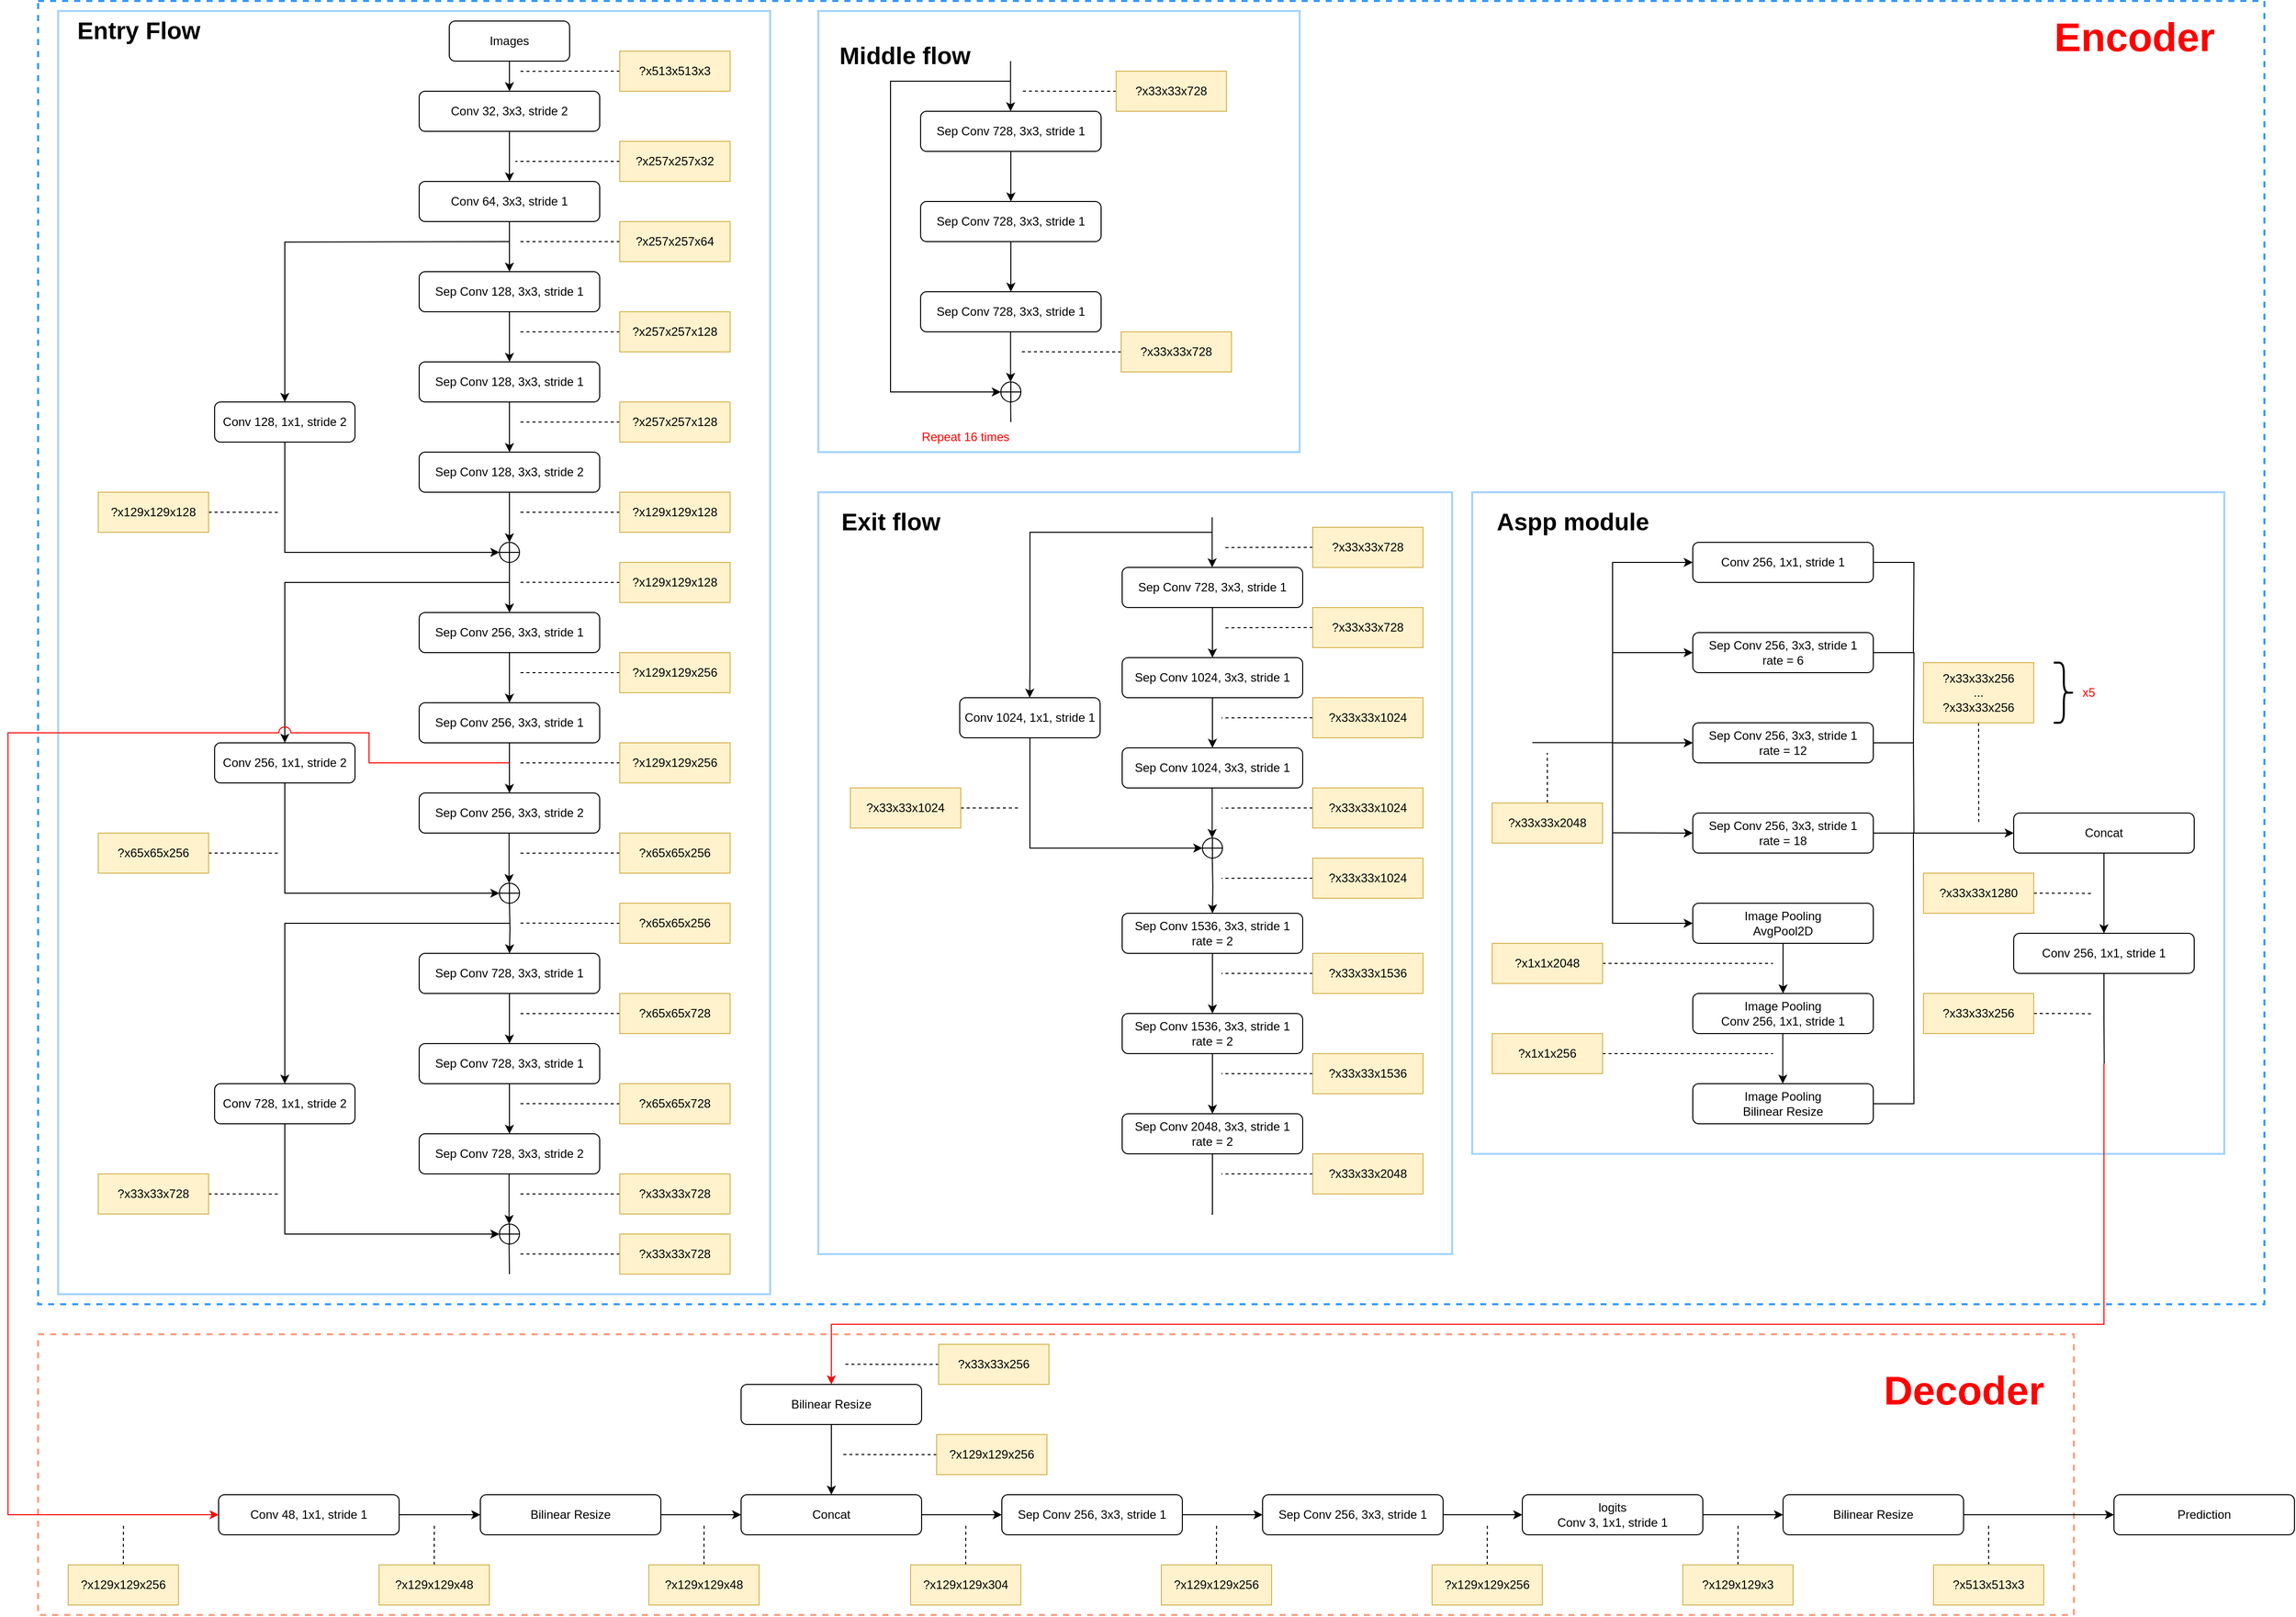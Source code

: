<mxfile version="19.0.3" type="device"><diagram id="7lxnxzmTdKo8v5tWQtd_" name="第 1 页"><mxGraphModel dx="3749" dy="2227" grid="1" gridSize="10" guides="1" tooltips="1" connect="1" arrows="1" fold="1" page="1" pageScale="1" pageWidth="2336" pageHeight="1654" math="0" shadow="0"><root><mxCell id="0"/><mxCell id="1" parent="0"/><mxCell id="ayvmKIuP0DVyWZzUGujF-298" value="" style="rounded=0;whiteSpace=wrap;html=1;strokeColor=#3399FF;strokeWidth=2;dashed=1;" parent="1" vertex="1"><mxGeometry x="58" y="10" width="2220" height="1300" as="geometry"/></mxCell><mxCell id="ayvmKIuP0DVyWZzUGujF-297" value="" style="rounded=0;whiteSpace=wrap;html=1;strokeColor=#FF9B82;strokeWidth=2;dashed=1;" parent="1" vertex="1"><mxGeometry x="58" y="1340" width="2030" height="280" as="geometry"/></mxCell><mxCell id="ayvmKIuP0DVyWZzUGujF-254" value="" style="rounded=0;whiteSpace=wrap;html=1;strokeColor=#A6D4FC;strokeWidth=2;" parent="1" vertex="1"><mxGeometry x="1488" y="500" width="750" height="660" as="geometry"/></mxCell><mxCell id="ayvmKIuP0DVyWZzUGujF-194" value="" style="rounded=0;whiteSpace=wrap;html=1;strokeColor=#A6D4FC;strokeWidth=2;" parent="1" vertex="1"><mxGeometry x="78" y="20" width="710" height="1280" as="geometry"/></mxCell><mxCell id="ayvmKIuP0DVyWZzUGujF-173" value="" style="rounded=0;whiteSpace=wrap;html=1;strokeColor=#A6D4FC;strokeWidth=2;" parent="1" vertex="1"><mxGeometry x="836" y="500" width="632" height="760" as="geometry"/></mxCell><mxCell id="ayvmKIuP0DVyWZzUGujF-134" value="" style="rounded=0;whiteSpace=wrap;html=1;strokeColor=#A6D4FC;strokeWidth=2;" parent="1" vertex="1"><mxGeometry x="836" y="20" width="480" height="440" as="geometry"/></mxCell><mxCell id="ayvmKIuP0DVyWZzUGujF-11" style="edgeStyle=orthogonalEdgeStyle;rounded=0;orthogonalLoop=1;jettySize=auto;html=1;exitX=0.5;exitY=1;exitDx=0;exitDy=0;entryX=0.5;entryY=0;entryDx=0;entryDy=0;" parent="1" source="ayvmKIuP0DVyWZzUGujF-1" target="ayvmKIuP0DVyWZzUGujF-10" edge="1"><mxGeometry relative="1" as="geometry"/></mxCell><mxCell id="ayvmKIuP0DVyWZzUGujF-1" value="Images" style="rounded=1;whiteSpace=wrap;html=1;" parent="1" vertex="1"><mxGeometry x="468" y="30" width="120" height="40" as="geometry"/></mxCell><mxCell id="ayvmKIuP0DVyWZzUGujF-114" style="edgeStyle=orthogonalEdgeStyle;rounded=0;orthogonalLoop=1;jettySize=auto;html=1;exitX=0;exitY=0.5;exitDx=0;exitDy=0;dashed=1;endArrow=none;endFill=0;" parent="1" source="ayvmKIuP0DVyWZzUGujF-8" edge="1"><mxGeometry relative="1" as="geometry"><mxPoint x="538" y="80.172" as="targetPoint"/></mxGeometry></mxCell><mxCell id="ayvmKIuP0DVyWZzUGujF-8" value="?x513x513x3" style="text;html=1;strokeColor=#d6b656;fillColor=#fff2cc;align=center;verticalAlign=middle;whiteSpace=wrap;rounded=0;" parent="1" vertex="1"><mxGeometry x="638" y="60" width="110" height="40" as="geometry"/></mxCell><mxCell id="ayvmKIuP0DVyWZzUGujF-14" style="edgeStyle=orthogonalEdgeStyle;rounded=0;orthogonalLoop=1;jettySize=auto;html=1;exitX=0.5;exitY=1;exitDx=0;exitDy=0;" parent="1" source="ayvmKIuP0DVyWZzUGujF-10" target="ayvmKIuP0DVyWZzUGujF-13" edge="1"><mxGeometry relative="1" as="geometry"/></mxCell><mxCell id="ayvmKIuP0DVyWZzUGujF-10" value="Conv 32, 3x3, stride 2" style="rounded=1;whiteSpace=wrap;html=1;" parent="1" vertex="1"><mxGeometry x="438" y="100" width="180" height="40" as="geometry"/></mxCell><mxCell id="ayvmKIuP0DVyWZzUGujF-20" value="" style="edgeStyle=orthogonalEdgeStyle;rounded=0;orthogonalLoop=1;jettySize=auto;html=1;" parent="1" source="ayvmKIuP0DVyWZzUGujF-13" target="ayvmKIuP0DVyWZzUGujF-19" edge="1"><mxGeometry relative="1" as="geometry"/></mxCell><mxCell id="ayvmKIuP0DVyWZzUGujF-13" value="Conv 64, 3x3, stride 1" style="rounded=1;whiteSpace=wrap;html=1;" parent="1" vertex="1"><mxGeometry x="438" y="190" width="180" height="40" as="geometry"/></mxCell><mxCell id="ayvmKIuP0DVyWZzUGujF-35" style="edgeStyle=orthogonalEdgeStyle;rounded=0;orthogonalLoop=1;jettySize=auto;html=1;exitX=0;exitY=0.5;exitDx=0;exitDy=0;endArrow=none;endFill=0;dashed=1;" parent="1" source="ayvmKIuP0DVyWZzUGujF-15" edge="1"><mxGeometry relative="1" as="geometry"><mxPoint x="534" y="170" as="targetPoint"/></mxGeometry></mxCell><mxCell id="ayvmKIuP0DVyWZzUGujF-15" value="?x257x257x32" style="text;html=1;strokeColor=#d6b656;fillColor=#fff2cc;align=center;verticalAlign=middle;whiteSpace=wrap;rounded=0;" parent="1" vertex="1"><mxGeometry x="638" y="150" width="110" height="40" as="geometry"/></mxCell><mxCell id="ayvmKIuP0DVyWZzUGujF-60" value="" style="edgeStyle=orthogonalEdgeStyle;rounded=0;orthogonalLoop=1;jettySize=auto;html=1;endArrow=classic;endFill=1;" parent="1" source="ayvmKIuP0DVyWZzUGujF-18" target="ayvmKIuP0DVyWZzUGujF-59" edge="1"><mxGeometry relative="1" as="geometry"/></mxCell><mxCell id="ayvmKIuP0DVyWZzUGujF-18" value="" style="verticalLabelPosition=bottom;verticalAlign=top;html=1;shape=mxgraph.flowchart.summing_function;strokeColor=default;" parent="1" vertex="1"><mxGeometry x="518" y="550" width="20" height="20" as="geometry"/></mxCell><mxCell id="ayvmKIuP0DVyWZzUGujF-22" value="" style="edgeStyle=orthogonalEdgeStyle;rounded=0;orthogonalLoop=1;jettySize=auto;html=1;" parent="1" source="ayvmKIuP0DVyWZzUGujF-19" target="ayvmKIuP0DVyWZzUGujF-21" edge="1"><mxGeometry relative="1" as="geometry"/></mxCell><mxCell id="ayvmKIuP0DVyWZzUGujF-27" value="" style="edgeStyle=orthogonalEdgeStyle;rounded=0;orthogonalLoop=1;jettySize=auto;html=1;" parent="1" target="ayvmKIuP0DVyWZzUGujF-26" edge="1"><mxGeometry relative="1" as="geometry"><mxPoint x="528" y="250" as="sourcePoint"/></mxGeometry></mxCell><mxCell id="ayvmKIuP0DVyWZzUGujF-19" value="Sep Conv 128, 3x3, stride 1" style="rounded=1;whiteSpace=wrap;html=1;" parent="1" vertex="1"><mxGeometry x="438" y="280" width="180" height="40" as="geometry"/></mxCell><mxCell id="ayvmKIuP0DVyWZzUGujF-25" value="" style="edgeStyle=orthogonalEdgeStyle;rounded=0;orthogonalLoop=1;jettySize=auto;html=1;" parent="1" source="ayvmKIuP0DVyWZzUGujF-21" target="ayvmKIuP0DVyWZzUGujF-24" edge="1"><mxGeometry relative="1" as="geometry"/></mxCell><mxCell id="ayvmKIuP0DVyWZzUGujF-21" value="Sep Conv 128, 3x3, stride 1" style="rounded=1;whiteSpace=wrap;html=1;" parent="1" vertex="1"><mxGeometry x="438" y="370" width="180" height="40" as="geometry"/></mxCell><mxCell id="ayvmKIuP0DVyWZzUGujF-29" style="edgeStyle=orthogonalEdgeStyle;rounded=0;orthogonalLoop=1;jettySize=auto;html=1;exitX=0.5;exitY=1;exitDx=0;exitDy=0;entryX=0.5;entryY=0;entryDx=0;entryDy=0;entryPerimeter=0;" parent="1" source="ayvmKIuP0DVyWZzUGujF-24" target="ayvmKIuP0DVyWZzUGujF-18" edge="1"><mxGeometry relative="1" as="geometry"><mxPoint x="528" y="530" as="targetPoint"/></mxGeometry></mxCell><mxCell id="ayvmKIuP0DVyWZzUGujF-24" value="Sep Conv 128, 3x3, stride 2" style="rounded=1;whiteSpace=wrap;html=1;" parent="1" vertex="1"><mxGeometry x="438" y="460" width="180" height="40" as="geometry"/></mxCell><mxCell id="ayvmKIuP0DVyWZzUGujF-28" style="edgeStyle=orthogonalEdgeStyle;rounded=0;orthogonalLoop=1;jettySize=auto;html=1;exitX=0.5;exitY=1;exitDx=0;exitDy=0;entryX=0;entryY=0.5;entryDx=0;entryDy=0;entryPerimeter=0;" parent="1" source="ayvmKIuP0DVyWZzUGujF-26" target="ayvmKIuP0DVyWZzUGujF-18" edge="1"><mxGeometry relative="1" as="geometry"/></mxCell><mxCell id="ayvmKIuP0DVyWZzUGujF-26" value="Conv 128, 1x1, stride 2" style="rounded=1;whiteSpace=wrap;html=1;" parent="1" vertex="1"><mxGeometry x="234" y="410" width="140" height="40" as="geometry"/></mxCell><mxCell id="ayvmKIuP0DVyWZzUGujF-38" style="edgeStyle=orthogonalEdgeStyle;rounded=0;orthogonalLoop=1;jettySize=auto;html=1;exitX=0;exitY=0.5;exitDx=0;exitDy=0;dashed=1;endArrow=none;endFill=0;" parent="1" source="ayvmKIuP0DVyWZzUGujF-36" edge="1"><mxGeometry relative="1" as="geometry"><mxPoint x="538" y="250" as="targetPoint"/></mxGeometry></mxCell><mxCell id="ayvmKIuP0DVyWZzUGujF-36" value="?x257x257x64" style="text;html=1;strokeColor=#d6b656;fillColor=#fff2cc;align=center;verticalAlign=middle;whiteSpace=wrap;rounded=0;" parent="1" vertex="1"><mxGeometry x="638" y="230" width="110" height="40" as="geometry"/></mxCell><mxCell id="ayvmKIuP0DVyWZzUGujF-48" style="edgeStyle=orthogonalEdgeStyle;rounded=0;orthogonalLoop=1;jettySize=auto;html=1;exitX=0;exitY=0.5;exitDx=0;exitDy=0;dashed=1;endArrow=none;endFill=0;" parent="1" source="ayvmKIuP0DVyWZzUGujF-46" edge="1"><mxGeometry relative="1" as="geometry"><mxPoint x="538" y="340" as="targetPoint"/></mxGeometry></mxCell><mxCell id="ayvmKIuP0DVyWZzUGujF-46" value="?x257x257x128" style="text;html=1;strokeColor=#d6b656;fillColor=#fff2cc;align=center;verticalAlign=middle;whiteSpace=wrap;rounded=0;" parent="1" vertex="1"><mxGeometry x="638" y="320" width="110" height="40" as="geometry"/></mxCell><mxCell id="ayvmKIuP0DVyWZzUGujF-51" style="edgeStyle=orthogonalEdgeStyle;rounded=0;orthogonalLoop=1;jettySize=auto;html=1;exitX=0;exitY=0.5;exitDx=0;exitDy=0;dashed=1;endArrow=none;endFill=0;" parent="1" source="ayvmKIuP0DVyWZzUGujF-49" edge="1"><mxGeometry relative="1" as="geometry"><mxPoint x="538" y="430" as="targetPoint"/></mxGeometry></mxCell><mxCell id="ayvmKIuP0DVyWZzUGujF-49" value="?x257x257x128" style="text;html=1;strokeColor=#d6b656;fillColor=#fff2cc;align=center;verticalAlign=middle;whiteSpace=wrap;rounded=0;" parent="1" vertex="1"><mxGeometry x="638" y="410" width="110" height="40" as="geometry"/></mxCell><mxCell id="ayvmKIuP0DVyWZzUGujF-54" style="edgeStyle=orthogonalEdgeStyle;rounded=0;orthogonalLoop=1;jettySize=auto;html=1;exitX=0;exitY=0.5;exitDx=0;exitDy=0;dashed=1;endArrow=none;endFill=0;" parent="1" source="ayvmKIuP0DVyWZzUGujF-52" edge="1"><mxGeometry relative="1" as="geometry"><mxPoint x="538" y="520" as="targetPoint"/></mxGeometry></mxCell><mxCell id="ayvmKIuP0DVyWZzUGujF-52" value="?x129x129x128" style="text;html=1;strokeColor=#d6b656;fillColor=#fff2cc;align=center;verticalAlign=middle;whiteSpace=wrap;rounded=0;" parent="1" vertex="1"><mxGeometry x="638" y="500" width="110" height="40" as="geometry"/></mxCell><mxCell id="ayvmKIuP0DVyWZzUGujF-56" style="edgeStyle=orthogonalEdgeStyle;rounded=0;orthogonalLoop=1;jettySize=auto;html=1;exitX=1;exitY=0.5;exitDx=0;exitDy=0;dashed=1;endArrow=none;endFill=0;" parent="1" source="ayvmKIuP0DVyWZzUGujF-55" edge="1"><mxGeometry relative="1" as="geometry"><mxPoint x="298.0" y="520.172" as="targetPoint"/></mxGeometry></mxCell><mxCell id="ayvmKIuP0DVyWZzUGujF-55" value="?x129x129x128" style="text;html=1;strokeColor=#d6b656;fillColor=#fff2cc;align=center;verticalAlign=middle;whiteSpace=wrap;rounded=0;" parent="1" vertex="1"><mxGeometry x="118" y="500" width="110" height="40" as="geometry"/></mxCell><mxCell id="ayvmKIuP0DVyWZzUGujF-65" value="" style="edgeStyle=orthogonalEdgeStyle;rounded=0;orthogonalLoop=1;jettySize=auto;html=1;endArrow=classic;endFill=1;" parent="1" source="ayvmKIuP0DVyWZzUGujF-59" target="ayvmKIuP0DVyWZzUGujF-64" edge="1"><mxGeometry relative="1" as="geometry"/></mxCell><mxCell id="ayvmKIuP0DVyWZzUGujF-59" value="Sep Conv 256, 3x3, stride 1" style="rounded=1;whiteSpace=wrap;html=1;" parent="1" vertex="1"><mxGeometry x="438" y="620" width="180" height="40" as="geometry"/></mxCell><mxCell id="ayvmKIuP0DVyWZzUGujF-83" style="edgeStyle=orthogonalEdgeStyle;rounded=0;orthogonalLoop=1;jettySize=auto;html=1;exitX=0;exitY=0.5;exitDx=0;exitDy=0;endArrow=none;endFill=0;dashed=1;" parent="1" source="ayvmKIuP0DVyWZzUGujF-61" edge="1"><mxGeometry relative="1" as="geometry"><mxPoint x="538" y="589.828" as="targetPoint"/></mxGeometry></mxCell><mxCell id="ayvmKIuP0DVyWZzUGujF-61" value="?x129x129x128" style="text;html=1;strokeColor=#d6b656;fillColor=#fff2cc;align=center;verticalAlign=middle;whiteSpace=wrap;rounded=0;" parent="1" vertex="1"><mxGeometry x="638" y="570" width="110" height="40" as="geometry"/></mxCell><mxCell id="ayvmKIuP0DVyWZzUGujF-67" value="" style="edgeStyle=orthogonalEdgeStyle;rounded=0;orthogonalLoop=1;jettySize=auto;html=1;endArrow=classic;endFill=1;" parent="1" source="ayvmKIuP0DVyWZzUGujF-64" target="ayvmKIuP0DVyWZzUGujF-66" edge="1"><mxGeometry relative="1" as="geometry"/></mxCell><mxCell id="ayvmKIuP0DVyWZzUGujF-64" value="Sep Conv 256, 3x3, stride 1" style="rounded=1;whiteSpace=wrap;html=1;" parent="1" vertex="1"><mxGeometry x="438" y="710" width="180" height="40" as="geometry"/></mxCell><mxCell id="ayvmKIuP0DVyWZzUGujF-66" value="Sep Conv 256, 3x3, stride 2" style="rounded=1;whiteSpace=wrap;html=1;" parent="1" vertex="1"><mxGeometry x="438" y="800" width="180" height="40" as="geometry"/></mxCell><mxCell id="ayvmKIuP0DVyWZzUGujF-72" style="edgeStyle=orthogonalEdgeStyle;rounded=0;orthogonalLoop=1;jettySize=auto;html=1;exitX=0.5;exitY=1;exitDx=0;exitDy=0;entryX=0;entryY=0.5;entryDx=0;entryDy=0;entryPerimeter=0;endArrow=classic;endFill=1;" parent="1" source="ayvmKIuP0DVyWZzUGujF-68" target="ayvmKIuP0DVyWZzUGujF-70" edge="1"><mxGeometry relative="1" as="geometry"/></mxCell><mxCell id="ayvmKIuP0DVyWZzUGujF-68" value="Conv 256, 1x1, stride 2" style="rounded=1;whiteSpace=wrap;html=1;" parent="1" vertex="1"><mxGeometry x="234" y="750" width="140" height="40" as="geometry"/></mxCell><mxCell id="ayvmKIuP0DVyWZzUGujF-69" value="" style="endArrow=classic;html=1;rounded=0;endFill=1;entryX=0.5;entryY=0;entryDx=0;entryDy=0;" parent="1" target="ayvmKIuP0DVyWZzUGujF-68" edge="1"><mxGeometry width="50" height="50" relative="1" as="geometry"><mxPoint x="528" y="590" as="sourcePoint"/><mxPoint x="528" y="590" as="targetPoint"/><Array as="points"><mxPoint x="304" y="590"/></Array></mxGeometry></mxCell><mxCell id="ayvmKIuP0DVyWZzUGujF-70" value="" style="verticalLabelPosition=bottom;verticalAlign=top;html=1;shape=mxgraph.flowchart.summing_function;strokeColor=default;" parent="1" vertex="1"><mxGeometry x="518" y="890" width="20" height="20" as="geometry"/></mxCell><mxCell id="ayvmKIuP0DVyWZzUGujF-71" value="" style="edgeStyle=orthogonalEdgeStyle;rounded=0;orthogonalLoop=1;jettySize=auto;html=1;endArrow=classic;endFill=1;" parent="1" edge="1"><mxGeometry relative="1" as="geometry"><mxPoint x="527.66" y="840" as="sourcePoint"/><mxPoint x="527.66" y="890" as="targetPoint"/></mxGeometry></mxCell><mxCell id="ayvmKIuP0DVyWZzUGujF-74" style="edgeStyle=orthogonalEdgeStyle;rounded=0;orthogonalLoop=1;jettySize=auto;html=1;exitX=1;exitY=0.5;exitDx=0;exitDy=0;endArrow=none;endFill=0;dashed=1;" parent="1" source="ayvmKIuP0DVyWZzUGujF-73" edge="1"><mxGeometry relative="1" as="geometry"><mxPoint x="298" y="860.172" as="targetPoint"/></mxGeometry></mxCell><mxCell id="ayvmKIuP0DVyWZzUGujF-73" value="?x65x65x256" style="text;html=1;strokeColor=#d6b656;fillColor=#fff2cc;align=center;verticalAlign=middle;whiteSpace=wrap;rounded=0;" parent="1" vertex="1"><mxGeometry x="118" y="840" width="110" height="40" as="geometry"/></mxCell><mxCell id="ayvmKIuP0DVyWZzUGujF-193" style="edgeStyle=orthogonalEdgeStyle;rounded=0;orthogonalLoop=1;jettySize=auto;html=1;exitX=0;exitY=0.5;exitDx=0;exitDy=0;dashed=1;fontColor=#FF0000;endArrow=none;endFill=0;" parent="1" source="ayvmKIuP0DVyWZzUGujF-78" edge="1"><mxGeometry relative="1" as="geometry"><mxPoint x="538" y="679.949" as="targetPoint"/></mxGeometry></mxCell><mxCell id="ayvmKIuP0DVyWZzUGujF-78" value="?x129x129x256" style="text;html=1;strokeColor=#d6b656;fillColor=#fff2cc;align=center;verticalAlign=middle;whiteSpace=wrap;rounded=0;" parent="1" vertex="1"><mxGeometry x="638" y="660" width="110" height="40" as="geometry"/></mxCell><mxCell id="ayvmKIuP0DVyWZzUGujF-192" style="edgeStyle=orthogonalEdgeStyle;rounded=0;orthogonalLoop=1;jettySize=auto;html=1;exitX=0;exitY=0.5;exitDx=0;exitDy=0;dashed=1;fontColor=#FF0000;endArrow=none;endFill=0;" parent="1" source="ayvmKIuP0DVyWZzUGujF-80" edge="1"><mxGeometry relative="1" as="geometry"><mxPoint x="538" y="770" as="targetPoint"/></mxGeometry></mxCell><mxCell id="ayvmKIuP0DVyWZzUGujF-80" value="?x129x129x256" style="text;html=1;strokeColor=#d6b656;fillColor=#fff2cc;align=center;verticalAlign=middle;whiteSpace=wrap;rounded=0;" parent="1" vertex="1"><mxGeometry x="638" y="750" width="110" height="40" as="geometry"/></mxCell><mxCell id="ayvmKIuP0DVyWZzUGujF-96" style="edgeStyle=orthogonalEdgeStyle;rounded=0;orthogonalLoop=1;jettySize=auto;html=1;exitX=0;exitY=0.5;exitDx=0;exitDy=0;dashed=1;endArrow=none;endFill=0;" parent="1" source="ayvmKIuP0DVyWZzUGujF-81" edge="1"><mxGeometry relative="1" as="geometry"><mxPoint x="538" y="860.172" as="targetPoint"/></mxGeometry></mxCell><mxCell id="ayvmKIuP0DVyWZzUGujF-81" value="?x65x65x256" style="text;html=1;strokeColor=#d6b656;fillColor=#fff2cc;align=center;verticalAlign=middle;whiteSpace=wrap;rounded=0;" parent="1" vertex="1"><mxGeometry x="638" y="840" width="110" height="40" as="geometry"/></mxCell><mxCell id="ayvmKIuP0DVyWZzUGujF-84" value="" style="edgeStyle=orthogonalEdgeStyle;rounded=0;orthogonalLoop=1;jettySize=auto;html=1;endArrow=classic;endFill=1;" parent="1" target="ayvmKIuP0DVyWZzUGujF-86" edge="1"><mxGeometry relative="1" as="geometry"><mxPoint x="528" y="910" as="sourcePoint"/></mxGeometry></mxCell><mxCell id="ayvmKIuP0DVyWZzUGujF-85" value="" style="edgeStyle=orthogonalEdgeStyle;rounded=0;orthogonalLoop=1;jettySize=auto;html=1;endArrow=classic;endFill=1;" parent="1" source="ayvmKIuP0DVyWZzUGujF-86" target="ayvmKIuP0DVyWZzUGujF-88" edge="1"><mxGeometry relative="1" as="geometry"/></mxCell><mxCell id="ayvmKIuP0DVyWZzUGujF-86" value="Sep Conv 728, 3x3, stride 1" style="rounded=1;whiteSpace=wrap;html=1;" parent="1" vertex="1"><mxGeometry x="438" y="960" width="180" height="40" as="geometry"/></mxCell><mxCell id="ayvmKIuP0DVyWZzUGujF-87" value="" style="edgeStyle=orthogonalEdgeStyle;rounded=0;orthogonalLoop=1;jettySize=auto;html=1;endArrow=classic;endFill=1;" parent="1" source="ayvmKIuP0DVyWZzUGujF-88" target="ayvmKIuP0DVyWZzUGujF-89" edge="1"><mxGeometry relative="1" as="geometry"/></mxCell><mxCell id="ayvmKIuP0DVyWZzUGujF-88" value="Sep Conv 728, 3x3, stride 1" style="rounded=1;whiteSpace=wrap;html=1;" parent="1" vertex="1"><mxGeometry x="438" y="1050" width="180" height="40" as="geometry"/></mxCell><mxCell id="ayvmKIuP0DVyWZzUGujF-89" value="Sep Conv 728, 3x3, stride 2" style="rounded=1;whiteSpace=wrap;html=1;" parent="1" vertex="1"><mxGeometry x="438" y="1140" width="180" height="40" as="geometry"/></mxCell><mxCell id="ayvmKIuP0DVyWZzUGujF-90" style="edgeStyle=orthogonalEdgeStyle;rounded=0;orthogonalLoop=1;jettySize=auto;html=1;exitX=0.5;exitY=1;exitDx=0;exitDy=0;entryX=0;entryY=0.5;entryDx=0;entryDy=0;entryPerimeter=0;endArrow=classic;endFill=1;" parent="1" source="ayvmKIuP0DVyWZzUGujF-91" target="ayvmKIuP0DVyWZzUGujF-93" edge="1"><mxGeometry relative="1" as="geometry"/></mxCell><mxCell id="ayvmKIuP0DVyWZzUGujF-91" value="Conv 728, 1x1, stride 2" style="rounded=1;whiteSpace=wrap;html=1;" parent="1" vertex="1"><mxGeometry x="234" y="1090" width="140" height="40" as="geometry"/></mxCell><mxCell id="ayvmKIuP0DVyWZzUGujF-92" value="" style="endArrow=classic;html=1;rounded=0;endFill=1;entryX=0.5;entryY=0;entryDx=0;entryDy=0;" parent="1" target="ayvmKIuP0DVyWZzUGujF-91" edge="1"><mxGeometry width="50" height="50" relative="1" as="geometry"><mxPoint x="528" y="930" as="sourcePoint"/><mxPoint x="528" y="930" as="targetPoint"/><Array as="points"><mxPoint x="304" y="930"/></Array></mxGeometry></mxCell><mxCell id="ayvmKIuP0DVyWZzUGujF-93" value="" style="verticalLabelPosition=bottom;verticalAlign=top;html=1;shape=mxgraph.flowchart.summing_function;strokeColor=default;" parent="1" vertex="1"><mxGeometry x="518" y="1230" width="20" height="20" as="geometry"/></mxCell><mxCell id="ayvmKIuP0DVyWZzUGujF-94" value="" style="edgeStyle=orthogonalEdgeStyle;rounded=0;orthogonalLoop=1;jettySize=auto;html=1;endArrow=classic;endFill=1;" parent="1" edge="1"><mxGeometry relative="1" as="geometry"><mxPoint x="527.66" y="1180" as="sourcePoint"/><mxPoint x="527.66" y="1230" as="targetPoint"/></mxGeometry></mxCell><mxCell id="ayvmKIuP0DVyWZzUGujF-95" value="" style="edgeStyle=orthogonalEdgeStyle;rounded=0;orthogonalLoop=1;jettySize=auto;html=1;endArrow=none;endFill=0;" parent="1" edge="1"><mxGeometry relative="1" as="geometry"><mxPoint x="527.66" y="1250" as="sourcePoint"/><mxPoint x="528" y="1280" as="targetPoint"/></mxGeometry></mxCell><mxCell id="ayvmKIuP0DVyWZzUGujF-99" style="edgeStyle=orthogonalEdgeStyle;rounded=0;orthogonalLoop=1;jettySize=auto;html=1;exitX=0;exitY=0.5;exitDx=0;exitDy=0;dashed=1;endArrow=none;endFill=0;" parent="1" source="ayvmKIuP0DVyWZzUGujF-97" edge="1"><mxGeometry relative="1" as="geometry"><mxPoint x="538" y="929.828" as="targetPoint"/></mxGeometry></mxCell><mxCell id="ayvmKIuP0DVyWZzUGujF-97" value="?x65x65x256" style="text;html=1;strokeColor=#d6b656;fillColor=#fff2cc;align=center;verticalAlign=middle;whiteSpace=wrap;rounded=0;" parent="1" vertex="1"><mxGeometry x="638" y="910" width="110" height="40" as="geometry"/></mxCell><mxCell id="ayvmKIuP0DVyWZzUGujF-109" style="edgeStyle=orthogonalEdgeStyle;rounded=0;orthogonalLoop=1;jettySize=auto;html=1;exitX=0;exitY=0.5;exitDx=0;exitDy=0;dashed=1;endArrow=none;endFill=0;" parent="1" source="ayvmKIuP0DVyWZzUGujF-100" edge="1"><mxGeometry relative="1" as="geometry"><mxPoint x="538" y="1020.172" as="targetPoint"/></mxGeometry></mxCell><mxCell id="ayvmKIuP0DVyWZzUGujF-100" value="?x65x65x728" style="text;html=1;strokeColor=#d6b656;fillColor=#fff2cc;align=center;verticalAlign=middle;whiteSpace=wrap;rounded=0;" parent="1" vertex="1"><mxGeometry x="638" y="1000" width="110" height="40" as="geometry"/></mxCell><mxCell id="ayvmKIuP0DVyWZzUGujF-108" style="edgeStyle=orthogonalEdgeStyle;rounded=0;orthogonalLoop=1;jettySize=auto;html=1;exitX=0;exitY=0.5;exitDx=0;exitDy=0;dashed=1;endArrow=none;endFill=0;" parent="1" source="ayvmKIuP0DVyWZzUGujF-102" edge="1"><mxGeometry relative="1" as="geometry"><mxPoint x="538" y="1109.828" as="targetPoint"/></mxGeometry></mxCell><mxCell id="ayvmKIuP0DVyWZzUGujF-102" value="?x65x65x728" style="text;html=1;strokeColor=#d6b656;fillColor=#fff2cc;align=center;verticalAlign=middle;whiteSpace=wrap;rounded=0;" parent="1" vertex="1"><mxGeometry x="638" y="1090" width="110" height="40" as="geometry"/></mxCell><mxCell id="ayvmKIuP0DVyWZzUGujF-107" style="edgeStyle=orthogonalEdgeStyle;rounded=0;orthogonalLoop=1;jettySize=auto;html=1;exitX=0;exitY=0.5;exitDx=0;exitDy=0;dashed=1;endArrow=none;endFill=0;" parent="1" source="ayvmKIuP0DVyWZzUGujF-104" edge="1"><mxGeometry relative="1" as="geometry"><mxPoint x="538" y="1200" as="targetPoint"/></mxGeometry></mxCell><mxCell id="ayvmKIuP0DVyWZzUGujF-104" value="?x33x33x728" style="text;html=1;strokeColor=#d6b656;fillColor=#fff2cc;align=center;verticalAlign=middle;whiteSpace=wrap;rounded=0;" parent="1" vertex="1"><mxGeometry x="638" y="1180" width="110" height="40" as="geometry"/></mxCell><mxCell id="ayvmKIuP0DVyWZzUGujF-111" style="edgeStyle=orthogonalEdgeStyle;rounded=0;orthogonalLoop=1;jettySize=auto;html=1;exitX=1;exitY=0.5;exitDx=0;exitDy=0;dashed=1;endArrow=none;endFill=0;" parent="1" source="ayvmKIuP0DVyWZzUGujF-110" edge="1"><mxGeometry relative="1" as="geometry"><mxPoint x="298" y="1200.172" as="targetPoint"/></mxGeometry></mxCell><mxCell id="ayvmKIuP0DVyWZzUGujF-110" value="?x33x33x728" style="text;html=1;strokeColor=#d6b656;fillColor=#fff2cc;align=center;verticalAlign=middle;whiteSpace=wrap;rounded=0;" parent="1" vertex="1"><mxGeometry x="118" y="1180" width="110" height="40" as="geometry"/></mxCell><mxCell id="ayvmKIuP0DVyWZzUGujF-113" style="edgeStyle=orthogonalEdgeStyle;rounded=0;orthogonalLoop=1;jettySize=auto;html=1;exitX=0;exitY=0.5;exitDx=0;exitDy=0;dashed=1;endArrow=none;endFill=0;" parent="1" source="ayvmKIuP0DVyWZzUGujF-112" edge="1"><mxGeometry relative="1" as="geometry"><mxPoint x="538" y="1259.828" as="targetPoint"/></mxGeometry></mxCell><mxCell id="ayvmKIuP0DVyWZzUGujF-112" value="?x33x33x728" style="text;html=1;strokeColor=#d6b656;fillColor=#fff2cc;align=center;verticalAlign=middle;whiteSpace=wrap;rounded=0;" parent="1" vertex="1"><mxGeometry x="638" y="1240" width="110" height="40" as="geometry"/></mxCell><mxCell id="ayvmKIuP0DVyWZzUGujF-118" value="" style="edgeStyle=orthogonalEdgeStyle;rounded=0;orthogonalLoop=1;jettySize=auto;html=1;endArrow=classic;endFill=1;" parent="1" source="ayvmKIuP0DVyWZzUGujF-115" target="ayvmKIuP0DVyWZzUGujF-117" edge="1"><mxGeometry relative="1" as="geometry"/></mxCell><mxCell id="ayvmKIuP0DVyWZzUGujF-115" value="Sep Conv 728, 3x3, stride 1" style="rounded=1;whiteSpace=wrap;html=1;" parent="1" vertex="1"><mxGeometry x="938" y="120" width="180" height="40" as="geometry"/></mxCell><mxCell id="ayvmKIuP0DVyWZzUGujF-120" value="" style="edgeStyle=orthogonalEdgeStyle;rounded=0;orthogonalLoop=1;jettySize=auto;html=1;endArrow=classic;endFill=1;" parent="1" source="ayvmKIuP0DVyWZzUGujF-117" target="ayvmKIuP0DVyWZzUGujF-119" edge="1"><mxGeometry relative="1" as="geometry"/></mxCell><mxCell id="ayvmKIuP0DVyWZzUGujF-117" value="Sep Conv 728, 3x3, stride 1" style="rounded=1;whiteSpace=wrap;html=1;" parent="1" vertex="1"><mxGeometry x="938" y="210" width="180" height="40" as="geometry"/></mxCell><mxCell id="ayvmKIuP0DVyWZzUGujF-119" value="Sep Conv 728, 3x3, stride 1" style="rounded=1;whiteSpace=wrap;html=1;" parent="1" vertex="1"><mxGeometry x="938" y="300" width="180" height="40" as="geometry"/></mxCell><mxCell id="ayvmKIuP0DVyWZzUGujF-121" value="" style="edgeStyle=orthogonalEdgeStyle;rounded=0;orthogonalLoop=1;jettySize=auto;html=1;endArrow=classic;endFill=1;" parent="1" edge="1"><mxGeometry relative="1" as="geometry"><mxPoint x="1027.73" y="70" as="sourcePoint"/><mxPoint x="1027.73" y="120" as="targetPoint"/><Array as="points"><mxPoint x="1028" y="90"/><mxPoint x="1028" y="90"/></Array></mxGeometry></mxCell><mxCell id="ayvmKIuP0DVyWZzUGujF-167" style="edgeStyle=orthogonalEdgeStyle;rounded=0;orthogonalLoop=1;jettySize=auto;html=1;exitX=0;exitY=0.5;exitDx=0;exitDy=0;dashed=1;fontColor=#FF0000;endArrow=none;endFill=0;" parent="1" source="ayvmKIuP0DVyWZzUGujF-122" edge="1"><mxGeometry relative="1" as="geometry"><mxPoint x="1038" y="99.857" as="targetPoint"/></mxGeometry></mxCell><mxCell id="ayvmKIuP0DVyWZzUGujF-122" value="?x33x33x728" style="text;html=1;strokeColor=#d6b656;fillColor=#fff2cc;align=center;verticalAlign=middle;whiteSpace=wrap;rounded=0;" parent="1" vertex="1"><mxGeometry x="1133" y="80" width="110" height="40" as="geometry"/></mxCell><mxCell id="ayvmKIuP0DVyWZzUGujF-124" value="" style="verticalLabelPosition=bottom;verticalAlign=top;html=1;shape=mxgraph.flowchart.summing_function;strokeColor=default;" parent="1" vertex="1"><mxGeometry x="1018" y="390" width="20" height="20" as="geometry"/></mxCell><mxCell id="ayvmKIuP0DVyWZzUGujF-125" value="" style="edgeStyle=orthogonalEdgeStyle;rounded=0;orthogonalLoop=1;jettySize=auto;html=1;endArrow=classic;endFill=1;" parent="1" edge="1"><mxGeometry relative="1" as="geometry"><mxPoint x="1027.73" y="340" as="sourcePoint"/><mxPoint x="1027.73" y="390" as="targetPoint"/></mxGeometry></mxCell><mxCell id="ayvmKIuP0DVyWZzUGujF-126" value="" style="edgeStyle=orthogonalEdgeStyle;rounded=0;orthogonalLoop=1;jettySize=auto;html=1;endArrow=classic;endFill=1;entryX=0;entryY=0.5;entryDx=0;entryDy=0;entryPerimeter=0;" parent="1" target="ayvmKIuP0DVyWZzUGujF-124" edge="1"><mxGeometry relative="1" as="geometry"><mxPoint x="1028" y="90" as="sourcePoint"/><mxPoint x="908" y="400" as="targetPoint"/><Array as="points"><mxPoint x="1018" y="90"/><mxPoint x="908" y="90"/><mxPoint x="908" y="400"/></Array></mxGeometry></mxCell><mxCell id="ayvmKIuP0DVyWZzUGujF-128" value="" style="edgeStyle=orthogonalEdgeStyle;rounded=0;orthogonalLoop=1;jettySize=auto;html=1;endArrow=none;endFill=0;" parent="1" edge="1"><mxGeometry relative="1" as="geometry"><mxPoint x="1027.73" y="410" as="sourcePoint"/><mxPoint x="1028" y="430" as="targetPoint"/></mxGeometry></mxCell><mxCell id="ayvmKIuP0DVyWZzUGujF-168" style="edgeStyle=orthogonalEdgeStyle;rounded=0;orthogonalLoop=1;jettySize=auto;html=1;exitX=0;exitY=0.5;exitDx=0;exitDy=0;dashed=1;fontColor=#FF0000;endArrow=none;endFill=0;" parent="1" source="ayvmKIuP0DVyWZzUGujF-129" edge="1"><mxGeometry relative="1" as="geometry"><mxPoint x="1038" y="359.857" as="targetPoint"/></mxGeometry></mxCell><mxCell id="ayvmKIuP0DVyWZzUGujF-129" value="?x33x33x728" style="text;html=1;strokeColor=#d6b656;fillColor=#fff2cc;align=center;verticalAlign=middle;whiteSpace=wrap;rounded=0;" parent="1" vertex="1"><mxGeometry x="1138" y="340" width="110" height="40" as="geometry"/></mxCell><mxCell id="ayvmKIuP0DVyWZzUGujF-133" value="Entry Flow" style="text;strokeColor=none;fillColor=none;html=1;fontSize=24;fontStyle=1;verticalAlign=middle;align=center;" parent="1" vertex="1"><mxGeometry x="88" y="20" width="140" height="40" as="geometry"/></mxCell><mxCell id="ayvmKIuP0DVyWZzUGujF-135" value="Middle flow" style="text;strokeColor=none;fillColor=none;html=1;fontSize=24;fontStyle=1;verticalAlign=middle;align=center;" parent="1" vertex="1"><mxGeometry x="847" y="45" width="150" height="40" as="geometry"/></mxCell><mxCell id="ayvmKIuP0DVyWZzUGujF-136" value="Repeat 16 times" style="text;html=1;strokeColor=none;fillColor=none;align=center;verticalAlign=middle;whiteSpace=wrap;rounded=0;fontColor=#FF0000;" parent="1" vertex="1"><mxGeometry x="898" y="430" width="170" height="30" as="geometry"/></mxCell><mxCell id="ayvmKIuP0DVyWZzUGujF-137" value="" style="edgeStyle=orthogonalEdgeStyle;rounded=0;orthogonalLoop=1;jettySize=auto;html=1;endArrow=classic;endFill=1;" parent="1" source="ayvmKIuP0DVyWZzUGujF-138" target="ayvmKIuP0DVyWZzUGujF-140" edge="1"><mxGeometry relative="1" as="geometry"/></mxCell><mxCell id="ayvmKIuP0DVyWZzUGujF-138" value="Sep Conv 728, 3x3, stride 1" style="rounded=1;whiteSpace=wrap;html=1;" parent="1" vertex="1"><mxGeometry x="1139" y="575" width="180" height="40" as="geometry"/></mxCell><mxCell id="ayvmKIuP0DVyWZzUGujF-139" value="" style="edgeStyle=orthogonalEdgeStyle;rounded=0;orthogonalLoop=1;jettySize=auto;html=1;endArrow=classic;endFill=1;" parent="1" source="ayvmKIuP0DVyWZzUGujF-140" target="ayvmKIuP0DVyWZzUGujF-141" edge="1"><mxGeometry relative="1" as="geometry"/></mxCell><mxCell id="ayvmKIuP0DVyWZzUGujF-140" value="Sep Conv 1024, 3x3, stride 1" style="rounded=1;whiteSpace=wrap;html=1;" parent="1" vertex="1"><mxGeometry x="1139" y="665" width="180" height="40" as="geometry"/></mxCell><mxCell id="ayvmKIuP0DVyWZzUGujF-141" value="Sep Conv 1024, 3x3, stride 1" style="rounded=1;whiteSpace=wrap;html=1;" parent="1" vertex="1"><mxGeometry x="1139" y="755" width="180" height="40" as="geometry"/></mxCell><mxCell id="ayvmKIuP0DVyWZzUGujF-142" value="" style="edgeStyle=orthogonalEdgeStyle;rounded=0;orthogonalLoop=1;jettySize=auto;html=1;endArrow=classic;endFill=1;" parent="1" edge="1"><mxGeometry relative="1" as="geometry"><mxPoint x="1228.73" y="525" as="sourcePoint"/><mxPoint x="1228.73" y="575" as="targetPoint"/><Array as="points"><mxPoint x="1229" y="545"/><mxPoint x="1229" y="545"/></Array></mxGeometry></mxCell><mxCell id="ayvmKIuP0DVyWZzUGujF-145" value="" style="verticalLabelPosition=bottom;verticalAlign=top;html=1;shape=mxgraph.flowchart.summing_function;strokeColor=default;" parent="1" vertex="1"><mxGeometry x="1219" y="845" width="20" height="20" as="geometry"/></mxCell><mxCell id="ayvmKIuP0DVyWZzUGujF-146" value="" style="edgeStyle=orthogonalEdgeStyle;rounded=0;orthogonalLoop=1;jettySize=auto;html=1;endArrow=classic;endFill=1;" parent="1" edge="1"><mxGeometry relative="1" as="geometry"><mxPoint x="1228.73" y="795" as="sourcePoint"/><mxPoint x="1228.73" y="845" as="targetPoint"/></mxGeometry></mxCell><mxCell id="ayvmKIuP0DVyWZzUGujF-170" style="edgeStyle=orthogonalEdgeStyle;rounded=0;orthogonalLoop=1;jettySize=auto;html=1;exitX=0;exitY=0.5;exitDx=0;exitDy=0;fontColor=#FF0000;endArrow=none;endFill=0;dashed=1;" parent="1" source="ayvmKIuP0DVyWZzUGujF-150" edge="1"><mxGeometry relative="1" as="geometry"><mxPoint x="1238" y="885.095" as="targetPoint"/></mxGeometry></mxCell><mxCell id="ayvmKIuP0DVyWZzUGujF-150" value="?x33x33x1024" style="text;html=1;strokeColor=#d6b656;fillColor=#fff2cc;align=center;verticalAlign=middle;whiteSpace=wrap;rounded=0;" parent="1" vertex="1"><mxGeometry x="1329" y="865" width="110" height="40" as="geometry"/></mxCell><mxCell id="ayvmKIuP0DVyWZzUGujF-152" style="edgeStyle=orthogonalEdgeStyle;rounded=0;orthogonalLoop=1;jettySize=auto;html=1;exitX=0;exitY=0.5;exitDx=0;exitDy=0;dashed=1;fontColor=#FF0000;endArrow=none;endFill=0;" parent="1" source="ayvmKIuP0DVyWZzUGujF-151" edge="1"><mxGeometry relative="1" as="geometry"><mxPoint x="1239" y="555.25" as="targetPoint"/></mxGeometry></mxCell><mxCell id="ayvmKIuP0DVyWZzUGujF-151" value="?x33x33x728" style="text;html=1;strokeColor=#d6b656;fillColor=#fff2cc;align=center;verticalAlign=middle;whiteSpace=wrap;rounded=0;" parent="1" vertex="1"><mxGeometry x="1329" y="535" width="110" height="40" as="geometry"/></mxCell><mxCell id="ayvmKIuP0DVyWZzUGujF-155" style="edgeStyle=orthogonalEdgeStyle;rounded=0;orthogonalLoop=1;jettySize=auto;html=1;exitX=0;exitY=0.5;exitDx=0;exitDy=0;dashed=1;fontColor=#FF0000;endArrow=none;endFill=0;" parent="1" source="ayvmKIuP0DVyWZzUGujF-153" edge="1"><mxGeometry relative="1" as="geometry"><mxPoint x="1239" y="635.25" as="targetPoint"/></mxGeometry></mxCell><mxCell id="ayvmKIuP0DVyWZzUGujF-153" value="?x33x33x728" style="text;html=1;strokeColor=#d6b656;fillColor=#fff2cc;align=center;verticalAlign=middle;whiteSpace=wrap;rounded=0;" parent="1" vertex="1"><mxGeometry x="1329" y="615" width="110" height="40" as="geometry"/></mxCell><mxCell id="ayvmKIuP0DVyWZzUGujF-172" style="edgeStyle=orthogonalEdgeStyle;rounded=0;orthogonalLoop=1;jettySize=auto;html=1;exitX=0;exitY=0.5;exitDx=0;exitDy=0;dashed=1;fontColor=#FF0000;endArrow=none;endFill=0;" parent="1" source="ayvmKIuP0DVyWZzUGujF-156" edge="1"><mxGeometry relative="1" as="geometry"><mxPoint x="1238" y="725.095" as="targetPoint"/></mxGeometry></mxCell><mxCell id="ayvmKIuP0DVyWZzUGujF-156" value="?x33x33x1024" style="text;html=1;strokeColor=#d6b656;fillColor=#fff2cc;align=center;verticalAlign=middle;whiteSpace=wrap;rounded=0;" parent="1" vertex="1"><mxGeometry x="1329" y="705" width="110" height="40" as="geometry"/></mxCell><mxCell id="ayvmKIuP0DVyWZzUGujF-171" style="edgeStyle=orthogonalEdgeStyle;rounded=0;orthogonalLoop=1;jettySize=auto;html=1;exitX=0;exitY=0.5;exitDx=0;exitDy=0;dashed=1;fontColor=#FF0000;endArrow=none;endFill=0;" parent="1" source="ayvmKIuP0DVyWZzUGujF-158" edge="1"><mxGeometry relative="1" as="geometry"><mxPoint x="1238" y="815.095" as="targetPoint"/></mxGeometry></mxCell><mxCell id="ayvmKIuP0DVyWZzUGujF-158" value="?x33x33x1024" style="text;html=1;strokeColor=#d6b656;fillColor=#fff2cc;align=center;verticalAlign=middle;whiteSpace=wrap;rounded=0;" parent="1" vertex="1"><mxGeometry x="1329" y="795" width="110" height="40" as="geometry"/></mxCell><mxCell id="ayvmKIuP0DVyWZzUGujF-174" style="edgeStyle=orthogonalEdgeStyle;rounded=0;orthogonalLoop=1;jettySize=auto;html=1;exitX=1;exitY=0.5;exitDx=0;exitDy=0;dashed=1;fontColor=#FF0000;endArrow=none;endFill=0;" parent="1" source="ayvmKIuP0DVyWZzUGujF-160" edge="1"><mxGeometry relative="1" as="geometry"><mxPoint x="1038" y="815" as="targetPoint"/></mxGeometry></mxCell><mxCell id="ayvmKIuP0DVyWZzUGujF-160" value="?x33x33x1024" style="text;html=1;strokeColor=#d6b656;fillColor=#fff2cc;align=center;verticalAlign=middle;whiteSpace=wrap;rounded=0;" parent="1" vertex="1"><mxGeometry x="868" y="795" width="110" height="40" as="geometry"/></mxCell><mxCell id="ayvmKIuP0DVyWZzUGujF-169" style="edgeStyle=orthogonalEdgeStyle;rounded=0;orthogonalLoop=1;jettySize=auto;html=1;exitX=0.5;exitY=1;exitDx=0;exitDy=0;entryX=0;entryY=0.5;entryDx=0;entryDy=0;entryPerimeter=0;fontColor=#FF0000;endArrow=classic;endFill=1;" parent="1" source="ayvmKIuP0DVyWZzUGujF-164" target="ayvmKIuP0DVyWZzUGujF-145" edge="1"><mxGeometry relative="1" as="geometry"/></mxCell><mxCell id="ayvmKIuP0DVyWZzUGujF-164" value="Conv 1024, 1x1, stride 1" style="rounded=1;whiteSpace=wrap;html=1;" parent="1" vertex="1"><mxGeometry x="977" y="705" width="140" height="40" as="geometry"/></mxCell><mxCell id="ayvmKIuP0DVyWZzUGujF-165" value="" style="edgeStyle=orthogonalEdgeStyle;rounded=0;orthogonalLoop=1;jettySize=auto;html=1;endArrow=classic;endFill=1;" parent="1" edge="1"><mxGeometry relative="1" as="geometry"><mxPoint x="1229" y="540" as="sourcePoint"/><mxPoint x="1046.78" y="705" as="targetPoint"/><Array as="points"><mxPoint x="1047.05" y="675"/><mxPoint x="1047.05" y="675"/></Array></mxGeometry></mxCell><mxCell id="ayvmKIuP0DVyWZzUGujF-179" value="" style="edgeStyle=orthogonalEdgeStyle;rounded=0;orthogonalLoop=1;jettySize=auto;html=1;fontColor=#FF0000;endArrow=classic;endFill=1;" parent="1" source="ayvmKIuP0DVyWZzUGujF-175" target="ayvmKIuP0DVyWZzUGujF-178" edge="1"><mxGeometry relative="1" as="geometry"/></mxCell><mxCell id="ayvmKIuP0DVyWZzUGujF-175" value="Sep Conv 1536, 3x3, stride 1&lt;br&gt;rate = 2" style="rounded=1;whiteSpace=wrap;html=1;" parent="1" vertex="1"><mxGeometry x="1139" y="920" width="180" height="40" as="geometry"/></mxCell><mxCell id="ayvmKIuP0DVyWZzUGujF-177" value="" style="edgeStyle=orthogonalEdgeStyle;rounded=0;orthogonalLoop=1;jettySize=auto;html=1;endArrow=classic;endFill=1;entryX=0.5;entryY=0;entryDx=0;entryDy=0;" parent="1" target="ayvmKIuP0DVyWZzUGujF-175" edge="1"><mxGeometry relative="1" as="geometry"><mxPoint x="1228.86" y="865" as="sourcePoint"/><mxPoint x="1228.86" y="915" as="targetPoint"/><Array as="points"/></mxGeometry></mxCell><mxCell id="ayvmKIuP0DVyWZzUGujF-181" value="" style="edgeStyle=orthogonalEdgeStyle;rounded=0;orthogonalLoop=1;jettySize=auto;html=1;fontColor=#FF0000;endArrow=classic;endFill=1;" parent="1" source="ayvmKIuP0DVyWZzUGujF-178" target="ayvmKIuP0DVyWZzUGujF-180" edge="1"><mxGeometry relative="1" as="geometry"/></mxCell><mxCell id="ayvmKIuP0DVyWZzUGujF-178" value="Sep Conv 1536, 3x3, stride 1&lt;br&gt;rate = 2" style="rounded=1;whiteSpace=wrap;html=1;" parent="1" vertex="1"><mxGeometry x="1139" y="1020" width="180" height="40" as="geometry"/></mxCell><mxCell id="ayvmKIuP0DVyWZzUGujF-183" value="" style="edgeStyle=orthogonalEdgeStyle;rounded=0;orthogonalLoop=1;jettySize=auto;html=1;fontColor=#FF0000;endArrow=none;endFill=0;" parent="1" source="ayvmKIuP0DVyWZzUGujF-180" edge="1"><mxGeometry relative="1" as="geometry"><mxPoint x="1228" y="1220" as="targetPoint"/><Array as="points"><mxPoint x="1229" y="1220"/><mxPoint x="1229" y="1220"/></Array></mxGeometry></mxCell><mxCell id="ayvmKIuP0DVyWZzUGujF-180" value="Sep Conv 2048, 3x3, stride 1&lt;br&gt;rate = 2" style="rounded=1;whiteSpace=wrap;html=1;" parent="1" vertex="1"><mxGeometry x="1139" y="1120" width="180" height="40" as="geometry"/></mxCell><mxCell id="ayvmKIuP0DVyWZzUGujF-189" style="edgeStyle=orthogonalEdgeStyle;rounded=0;orthogonalLoop=1;jettySize=auto;html=1;exitX=0;exitY=0.5;exitDx=0;exitDy=0;fontColor=#FF0000;endArrow=none;endFill=0;dashed=1;" parent="1" source="ayvmKIuP0DVyWZzUGujF-184" edge="1"><mxGeometry relative="1" as="geometry"><mxPoint x="1238" y="980" as="targetPoint"/></mxGeometry></mxCell><mxCell id="ayvmKIuP0DVyWZzUGujF-184" value="?x33x33x1536" style="text;html=1;strokeColor=#d6b656;fillColor=#fff2cc;align=center;verticalAlign=middle;whiteSpace=wrap;rounded=0;" parent="1" vertex="1"><mxGeometry x="1329" y="960" width="110" height="40" as="geometry"/></mxCell><mxCell id="ayvmKIuP0DVyWZzUGujF-190" style="edgeStyle=orthogonalEdgeStyle;rounded=0;orthogonalLoop=1;jettySize=auto;html=1;exitX=0;exitY=0.5;exitDx=0;exitDy=0;dashed=1;fontColor=#FF0000;endArrow=none;endFill=0;" parent="1" source="ayvmKIuP0DVyWZzUGujF-185" edge="1"><mxGeometry relative="1" as="geometry"><mxPoint x="1238" y="1080" as="targetPoint"/></mxGeometry></mxCell><mxCell id="ayvmKIuP0DVyWZzUGujF-185" value="?x33x33x1536" style="text;html=1;strokeColor=#d6b656;fillColor=#fff2cc;align=center;verticalAlign=middle;whiteSpace=wrap;rounded=0;" parent="1" vertex="1"><mxGeometry x="1329" y="1060" width="110" height="40" as="geometry"/></mxCell><mxCell id="ayvmKIuP0DVyWZzUGujF-191" style="edgeStyle=orthogonalEdgeStyle;rounded=0;orthogonalLoop=1;jettySize=auto;html=1;exitX=0;exitY=0.5;exitDx=0;exitDy=0;dashed=1;fontColor=#FF0000;endArrow=none;endFill=0;" parent="1" source="ayvmKIuP0DVyWZzUGujF-187" edge="1"><mxGeometry relative="1" as="geometry"><mxPoint x="1238" y="1180" as="targetPoint"/></mxGeometry></mxCell><mxCell id="ayvmKIuP0DVyWZzUGujF-187" value="?x33x33x2048" style="text;html=1;strokeColor=#d6b656;fillColor=#fff2cc;align=center;verticalAlign=middle;whiteSpace=wrap;rounded=0;" parent="1" vertex="1"><mxGeometry x="1329" y="1160" width="110" height="40" as="geometry"/></mxCell><mxCell id="ayvmKIuP0DVyWZzUGujF-196" value="" style="endArrow=none;html=1;rounded=0;fontColor=#FF0000;endFill=0;startArrow=classic;startFill=1;jumpStyle=arc;jumpSize=12;exitX=0;exitY=0.5;exitDx=0;exitDy=0;strokeColor=#FF0000;" parent="1" source="ayvmKIuP0DVyWZzUGujF-197" edge="1"><mxGeometry width="50" height="50" relative="1" as="geometry"><mxPoint x="48" y="740" as="sourcePoint"/><mxPoint x="528" y="770" as="targetPoint"/><Array as="points"><mxPoint x="28" y="1520"/><mxPoint x="28" y="740"/><mxPoint x="388" y="740"/><mxPoint x="388" y="770"/></Array></mxGeometry></mxCell><mxCell id="ayvmKIuP0DVyWZzUGujF-261" style="edgeStyle=orthogonalEdgeStyle;rounded=0;jumpStyle=none;jumpSize=12;orthogonalLoop=1;jettySize=auto;html=1;exitX=1;exitY=0.5;exitDx=0;exitDy=0;entryX=0;entryY=0.5;entryDx=0;entryDy=0;fontColor=#FF0000;startArrow=none;startFill=0;endArrow=classic;endFill=1;strokeColor=#000000;" parent="1" source="ayvmKIuP0DVyWZzUGujF-197" target="ayvmKIuP0DVyWZzUGujF-253" edge="1"><mxGeometry relative="1" as="geometry"/></mxCell><mxCell id="ayvmKIuP0DVyWZzUGujF-197" value="Conv 48, 1x1, stride 1" style="rounded=1;whiteSpace=wrap;html=1;strokeWidth=1;" parent="1" vertex="1"><mxGeometry x="238" y="1500" width="180" height="40" as="geometry"/></mxCell><mxCell id="ayvmKIuP0DVyWZzUGujF-198" value="Exit flow" style="text;strokeColor=none;fillColor=none;html=1;fontSize=24;fontStyle=1;verticalAlign=middle;align=center;" parent="1" vertex="1"><mxGeometry x="847" y="510" width="121" height="40" as="geometry"/></mxCell><mxCell id="ayvmKIuP0DVyWZzUGujF-226" style="edgeStyle=orthogonalEdgeStyle;rounded=0;jumpStyle=none;jumpSize=12;orthogonalLoop=1;jettySize=auto;html=1;exitX=1;exitY=0.5;exitDx=0;exitDy=0;fontColor=#FF0000;startArrow=none;startFill=0;endArrow=none;endFill=0;strokeColor=#000000;" parent="1" source="ayvmKIuP0DVyWZzUGujF-199" edge="1"><mxGeometry relative="1" as="geometry"><mxPoint x="1928" y="660" as="targetPoint"/></mxGeometry></mxCell><mxCell id="ayvmKIuP0DVyWZzUGujF-199" value="Conv 256, 1x1, stride 1" style="rounded=1;whiteSpace=wrap;html=1;" parent="1" vertex="1"><mxGeometry x="1708" y="550" width="180" height="40" as="geometry"/></mxCell><mxCell id="ayvmKIuP0DVyWZzUGujF-225" style="edgeStyle=orthogonalEdgeStyle;rounded=0;jumpStyle=none;jumpSize=12;orthogonalLoop=1;jettySize=auto;html=1;exitX=1;exitY=0.5;exitDx=0;exitDy=0;fontColor=#FF0000;startArrow=none;startFill=0;endArrow=none;endFill=0;strokeColor=#000000;" parent="1" source="ayvmKIuP0DVyWZzUGujF-200" edge="1"><mxGeometry relative="1" as="geometry"><mxPoint x="1928" y="750" as="targetPoint"/></mxGeometry></mxCell><mxCell id="ayvmKIuP0DVyWZzUGujF-200" value="Sep Conv 256, 3x3, stride 1&lt;br&gt;rate = 6" style="rounded=1;whiteSpace=wrap;html=1;" parent="1" vertex="1"><mxGeometry x="1708" y="640" width="180" height="40" as="geometry"/></mxCell><mxCell id="ayvmKIuP0DVyWZzUGujF-220" value="" style="edgeStyle=orthogonalEdgeStyle;rounded=0;jumpStyle=none;jumpSize=12;orthogonalLoop=1;jettySize=auto;html=1;fontColor=#FF0000;startArrow=none;startFill=0;endArrow=classic;endFill=1;strokeColor=#000000;entryX=0.5;entryY=0;entryDx=0;entryDy=0;" parent="1" source="ayvmKIuP0DVyWZzUGujF-201" target="ayvmKIuP0DVyWZzUGujF-213" edge="1"><mxGeometry relative="1" as="geometry"><mxPoint x="1798" y="1030" as="targetPoint"/></mxGeometry></mxCell><mxCell id="ayvmKIuP0DVyWZzUGujF-201" value="Image Pooling&lt;br&gt;AvgPool2D" style="rounded=1;whiteSpace=wrap;html=1;" parent="1" vertex="1"><mxGeometry x="1708" y="910" width="180" height="40" as="geometry"/></mxCell><mxCell id="ayvmKIuP0DVyWZzUGujF-235" style="edgeStyle=orthogonalEdgeStyle;rounded=0;jumpStyle=none;jumpSize=12;orthogonalLoop=1;jettySize=auto;html=1;exitX=1;exitY=0.5;exitDx=0;exitDy=0;fontColor=#FF0000;startArrow=none;startFill=0;endArrow=none;endFill=0;strokeColor=#000000;" parent="1" source="ayvmKIuP0DVyWZzUGujF-203" edge="1"><mxGeometry relative="1" as="geometry"><mxPoint x="1928" y="750" as="targetPoint"/></mxGeometry></mxCell><mxCell id="ayvmKIuP0DVyWZzUGujF-203" value="Sep Conv 256, 3x3, stride 1&lt;br&gt;rate = 12" style="rounded=1;whiteSpace=wrap;html=1;" parent="1" vertex="1"><mxGeometry x="1708" y="730" width="180" height="40" as="geometry"/></mxCell><mxCell id="ayvmKIuP0DVyWZzUGujF-227" style="edgeStyle=orthogonalEdgeStyle;rounded=0;jumpStyle=none;jumpSize=12;orthogonalLoop=1;jettySize=auto;html=1;exitX=1;exitY=0.5;exitDx=0;exitDy=0;fontColor=#FF0000;startArrow=none;startFill=0;endArrow=none;endFill=0;strokeColor=#000000;" parent="1" source="ayvmKIuP0DVyWZzUGujF-205" edge="1"><mxGeometry relative="1" as="geometry"><mxPoint x="1928" y="750" as="targetPoint"/></mxGeometry></mxCell><mxCell id="ayvmKIuP0DVyWZzUGujF-205" value="Sep Conv 256, 3x3, stride 1&lt;br&gt;rate = 18" style="rounded=1;whiteSpace=wrap;html=1;" parent="1" vertex="1"><mxGeometry x="1708" y="820" width="180" height="40" as="geometry"/></mxCell><mxCell id="ayvmKIuP0DVyWZzUGujF-207" value="" style="endArrow=none;html=1;rounded=0;fontColor=#FF0000;jumpStyle=arc;jumpSize=12;" parent="1" edge="1"><mxGeometry width="50" height="50" relative="1" as="geometry"><mxPoint x="1548" y="749.7" as="sourcePoint"/><mxPoint x="1628" y="749.7" as="targetPoint"/></mxGeometry></mxCell><mxCell id="ayvmKIuP0DVyWZzUGujF-208" value="" style="endArrow=classic;html=1;rounded=0;fontColor=#FF0000;jumpStyle=none;jumpSize=12;entryX=0;entryY=0.5;entryDx=0;entryDy=0;" parent="1" target="ayvmKIuP0DVyWZzUGujF-199" edge="1"><mxGeometry width="50" height="50" relative="1" as="geometry"><mxPoint x="1628" y="750" as="sourcePoint"/><mxPoint x="1628" y="570" as="targetPoint"/><Array as="points"><mxPoint x="1628" y="570"/></Array></mxGeometry></mxCell><mxCell id="ayvmKIuP0DVyWZzUGujF-209" value="" style="endArrow=classic;html=1;rounded=0;fontColor=#FF0000;jumpStyle=none;jumpSize=12;entryX=0;entryY=0.5;entryDx=0;entryDy=0;" parent="1" target="ayvmKIuP0DVyWZzUGujF-200" edge="1"><mxGeometry width="50" height="50" relative="1" as="geometry"><mxPoint x="1628" y="660" as="sourcePoint"/><mxPoint x="1758" y="660" as="targetPoint"/></mxGeometry></mxCell><mxCell id="ayvmKIuP0DVyWZzUGujF-210" value="" style="endArrow=classic;html=1;rounded=0;fontColor=#FF0000;jumpStyle=none;jumpSize=12;entryX=0;entryY=0.5;entryDx=0;entryDy=0;" parent="1" target="ayvmKIuP0DVyWZzUGujF-203" edge="1"><mxGeometry width="50" height="50" relative="1" as="geometry"><mxPoint x="1628" y="750" as="sourcePoint"/><mxPoint x="1778" y="750" as="targetPoint"/></mxGeometry></mxCell><mxCell id="ayvmKIuP0DVyWZzUGujF-211" value="" style="endArrow=classic;html=1;rounded=0;fontColor=#FF0000;jumpStyle=none;jumpSize=12;entryX=0;entryY=0.5;entryDx=0;entryDy=0;" parent="1" target="ayvmKIuP0DVyWZzUGujF-201" edge="1"><mxGeometry width="50" height="50" relative="1" as="geometry"><mxPoint x="1628" y="750" as="sourcePoint"/><mxPoint x="1728" y="850" as="targetPoint"/><Array as="points"><mxPoint x="1628" y="930"/></Array></mxGeometry></mxCell><mxCell id="ayvmKIuP0DVyWZzUGujF-212" value="" style="endArrow=classic;html=1;rounded=0;fontColor=#FF0000;jumpStyle=none;jumpSize=12;" parent="1" edge="1"><mxGeometry width="50" height="50" relative="1" as="geometry"><mxPoint x="1628" y="839.7" as="sourcePoint"/><mxPoint x="1708" y="840" as="targetPoint"/></mxGeometry></mxCell><mxCell id="ayvmKIuP0DVyWZzUGujF-213" value="Image Pooling&lt;br&gt;Conv 256, 1x1, stride 1" style="rounded=1;whiteSpace=wrap;html=1;" parent="1" vertex="1"><mxGeometry x="1708" y="1000" width="180" height="40" as="geometry"/></mxCell><mxCell id="ayvmKIuP0DVyWZzUGujF-228" style="edgeStyle=orthogonalEdgeStyle;rounded=0;jumpStyle=none;jumpSize=12;orthogonalLoop=1;jettySize=auto;html=1;exitX=1;exitY=0.5;exitDx=0;exitDy=0;fontColor=#FF0000;startArrow=none;startFill=0;endArrow=none;endFill=0;strokeColor=#000000;" parent="1" source="ayvmKIuP0DVyWZzUGujF-217" edge="1"><mxGeometry relative="1" as="geometry"><mxPoint x="1928" y="840" as="targetPoint"/></mxGeometry></mxCell><mxCell id="ayvmKIuP0DVyWZzUGujF-217" value="Image Pooling&lt;br&gt;Bilinear Resize" style="rounded=1;whiteSpace=wrap;html=1;" parent="1" vertex="1"><mxGeometry x="1708" y="1090" width="180" height="40" as="geometry"/></mxCell><mxCell id="ayvmKIuP0DVyWZzUGujF-221" value="" style="edgeStyle=orthogonalEdgeStyle;rounded=0;jumpStyle=none;jumpSize=12;orthogonalLoop=1;jettySize=auto;html=1;fontColor=#FF0000;startArrow=none;startFill=0;endArrow=classic;endFill=1;strokeColor=#000000;entryX=0.5;entryY=0;entryDx=0;entryDy=0;" parent="1" edge="1"><mxGeometry relative="1" as="geometry"><mxPoint x="1797.76" y="1040" as="sourcePoint"/><mxPoint x="1797.76" y="1090" as="targetPoint"/></mxGeometry></mxCell><mxCell id="ayvmKIuP0DVyWZzUGujF-231" style="edgeStyle=orthogonalEdgeStyle;rounded=0;jumpStyle=none;jumpSize=12;orthogonalLoop=1;jettySize=auto;html=1;exitX=0.5;exitY=1;exitDx=0;exitDy=0;entryX=0.5;entryY=0;entryDx=0;entryDy=0;fontColor=#FF0000;startArrow=none;startFill=0;endArrow=classic;endFill=1;strokeColor=#000000;" parent="1" source="ayvmKIuP0DVyWZzUGujF-222" target="ayvmKIuP0DVyWZzUGujF-229" edge="1"><mxGeometry relative="1" as="geometry"/></mxCell><mxCell id="ayvmKIuP0DVyWZzUGujF-222" value="Concat" style="rounded=1;whiteSpace=wrap;html=1;" parent="1" vertex="1"><mxGeometry x="2028" y="820" width="180" height="40" as="geometry"/></mxCell><mxCell id="ayvmKIuP0DVyWZzUGujF-249" style="edgeStyle=orthogonalEdgeStyle;rounded=0;jumpStyle=none;jumpSize=12;orthogonalLoop=1;jettySize=auto;html=1;exitX=0.5;exitY=1;exitDx=0;exitDy=0;fontColor=#FF0000;startArrow=none;startFill=0;endArrow=none;endFill=0;strokeColor=#000000;" parent="1" source="ayvmKIuP0DVyWZzUGujF-229" edge="1"><mxGeometry relative="1" as="geometry"><mxPoint x="2118.286" y="1070" as="targetPoint"/></mxGeometry></mxCell><mxCell id="ayvmKIuP0DVyWZzUGujF-229" value="Conv 256, 1x1, stride 1" style="rounded=1;whiteSpace=wrap;html=1;" parent="1" vertex="1"><mxGeometry x="2028" y="940" width="180" height="40" as="geometry"/></mxCell><mxCell id="ayvmKIuP0DVyWZzUGujF-234" style="edgeStyle=orthogonalEdgeStyle;rounded=0;jumpStyle=none;jumpSize=12;orthogonalLoop=1;jettySize=auto;html=1;exitX=0.5;exitY=0;exitDx=0;exitDy=0;dashed=1;fontColor=#FF0000;startArrow=none;startFill=0;endArrow=none;endFill=0;strokeColor=#000000;" parent="1" source="ayvmKIuP0DVyWZzUGujF-232" edge="1"><mxGeometry relative="1" as="geometry"><mxPoint x="1562.857" y="760" as="targetPoint"/></mxGeometry></mxCell><mxCell id="ayvmKIuP0DVyWZzUGujF-232" value="?x33x33x2048" style="text;html=1;strokeColor=#d6b656;fillColor=#fff2cc;align=center;verticalAlign=middle;whiteSpace=wrap;rounded=0;" parent="1" vertex="1"><mxGeometry x="1508" y="810" width="110" height="40" as="geometry"/></mxCell><mxCell id="ayvmKIuP0DVyWZzUGujF-236" value="" style="endArrow=classic;html=1;rounded=0;fontColor=#FF0000;strokeColor=#000000;jumpStyle=none;jumpSize=12;entryX=0;entryY=0.5;entryDx=0;entryDy=0;endFill=1;" parent="1" target="ayvmKIuP0DVyWZzUGujF-222" edge="1"><mxGeometry width="50" height="50" relative="1" as="geometry"><mxPoint x="1928" y="840" as="sourcePoint"/><mxPoint x="1858" y="810" as="targetPoint"/></mxGeometry></mxCell><mxCell id="ayvmKIuP0DVyWZzUGujF-244" style="edgeStyle=orthogonalEdgeStyle;rounded=0;jumpStyle=none;jumpSize=12;orthogonalLoop=1;jettySize=auto;html=1;exitX=0.5;exitY=1;exitDx=0;exitDy=0;dashed=1;fontColor=#FF0000;startArrow=none;startFill=0;endArrow=none;endFill=0;strokeColor=#000000;" parent="1" source="ayvmKIuP0DVyWZzUGujF-237" edge="1"><mxGeometry relative="1" as="geometry"><mxPoint x="1993.143" y="830" as="targetPoint"/></mxGeometry></mxCell><mxCell id="ayvmKIuP0DVyWZzUGujF-237" value="?x33x33x256&lt;br&gt;...&lt;br&gt;?x33x33x256" style="text;html=1;strokeColor=#d6b656;fillColor=#fff2cc;align=center;verticalAlign=middle;whiteSpace=wrap;rounded=0;" parent="1" vertex="1"><mxGeometry x="1938" y="670" width="110" height="60" as="geometry"/></mxCell><mxCell id="ayvmKIuP0DVyWZzUGujF-245" value="" style="shape=curlyBracket;whiteSpace=wrap;html=1;rounded=1;flipH=1;fontColor=#FF0000;strokeColor=#000000;strokeWidth=2;" parent="1" vertex="1"><mxGeometry x="2068" y="670" width="20" height="60" as="geometry"/></mxCell><mxCell id="ayvmKIuP0DVyWZzUGujF-246" value="x5" style="text;html=1;strokeColor=none;fillColor=none;align=center;verticalAlign=middle;whiteSpace=wrap;rounded=0;fontColor=#FF0000;" parent="1" vertex="1"><mxGeometry x="2088" y="685" width="30" height="30" as="geometry"/></mxCell><mxCell id="ayvmKIuP0DVyWZzUGujF-248" style="edgeStyle=orthogonalEdgeStyle;rounded=0;jumpStyle=none;jumpSize=12;orthogonalLoop=1;jettySize=auto;html=1;exitX=1;exitY=0.5;exitDx=0;exitDy=0;dashed=1;fontColor=#FF0000;startArrow=none;startFill=0;endArrow=none;endFill=0;strokeColor=#000000;" parent="1" source="ayvmKIuP0DVyWZzUGujF-247" edge="1"><mxGeometry relative="1" as="geometry"><mxPoint x="2108" y="900.286" as="targetPoint"/></mxGeometry></mxCell><mxCell id="ayvmKIuP0DVyWZzUGujF-247" value="?x33x33x1280" style="text;html=1;strokeColor=#d6b656;fillColor=#fff2cc;align=center;verticalAlign=middle;whiteSpace=wrap;rounded=0;" parent="1" vertex="1"><mxGeometry x="1938" y="880" width="110" height="40" as="geometry"/></mxCell><mxCell id="ayvmKIuP0DVyWZzUGujF-252" style="edgeStyle=orthogonalEdgeStyle;rounded=0;jumpStyle=none;jumpSize=12;orthogonalLoop=1;jettySize=auto;html=1;exitX=1;exitY=0.5;exitDx=0;exitDy=0;fontColor=#FF0000;startArrow=none;startFill=0;endArrow=none;endFill=0;strokeColor=#000000;dashed=1;" parent="1" source="ayvmKIuP0DVyWZzUGujF-250" edge="1"><mxGeometry relative="1" as="geometry"><mxPoint x="2108" y="1020.286" as="targetPoint"/></mxGeometry></mxCell><mxCell id="ayvmKIuP0DVyWZzUGujF-250" value="?x33x33x256" style="text;html=1;strokeColor=#d6b656;fillColor=#fff2cc;align=center;verticalAlign=middle;whiteSpace=wrap;rounded=0;" parent="1" vertex="1"><mxGeometry x="1938" y="1000" width="110" height="40" as="geometry"/></mxCell><mxCell id="ayvmKIuP0DVyWZzUGujF-264" value="" style="edgeStyle=orthogonalEdgeStyle;rounded=0;jumpStyle=none;jumpSize=12;orthogonalLoop=1;jettySize=auto;html=1;fontColor=#FF0000;startArrow=none;startFill=0;endArrow=classic;endFill=1;strokeColor=#000000;" parent="1" source="ayvmKIuP0DVyWZzUGujF-253" target="ayvmKIuP0DVyWZzUGujF-263" edge="1"><mxGeometry relative="1" as="geometry"/></mxCell><mxCell id="ayvmKIuP0DVyWZzUGujF-253" value="Bilinear Resize" style="rounded=1;whiteSpace=wrap;html=1;strokeWidth=1;" parent="1" vertex="1"><mxGeometry x="499" y="1500" width="180" height="40" as="geometry"/></mxCell><mxCell id="ayvmKIuP0DVyWZzUGujF-255" value="Aspp module" style="text;strokeColor=none;fillColor=none;html=1;fontSize=24;fontStyle=1;verticalAlign=middle;align=center;" parent="1" vertex="1"><mxGeometry x="1498" y="510" width="180" height="40" as="geometry"/></mxCell><mxCell id="ayvmKIuP0DVyWZzUGujF-258" style="edgeStyle=orthogonalEdgeStyle;rounded=0;jumpStyle=none;jumpSize=12;orthogonalLoop=1;jettySize=auto;html=1;exitX=1;exitY=0.5;exitDx=0;exitDy=0;dashed=1;fontColor=#FF0000;startArrow=none;startFill=0;endArrow=none;endFill=0;strokeColor=#000000;" parent="1" source="ayvmKIuP0DVyWZzUGujF-256" edge="1"><mxGeometry relative="1" as="geometry"><mxPoint x="1788" y="970" as="targetPoint"/></mxGeometry></mxCell><mxCell id="ayvmKIuP0DVyWZzUGujF-256" value="?x1x1x2048" style="text;html=1;strokeColor=#d6b656;fillColor=#fff2cc;align=center;verticalAlign=middle;whiteSpace=wrap;rounded=0;" parent="1" vertex="1"><mxGeometry x="1508" y="950" width="110" height="40" as="geometry"/></mxCell><mxCell id="ayvmKIuP0DVyWZzUGujF-259" style="edgeStyle=orthogonalEdgeStyle;rounded=0;jumpStyle=none;jumpSize=12;orthogonalLoop=1;jettySize=auto;html=1;exitX=1;exitY=0.5;exitDx=0;exitDy=0;dashed=1;fontColor=#FF0000;startArrow=none;startFill=0;endArrow=none;endFill=0;strokeColor=#000000;" parent="1" source="ayvmKIuP0DVyWZzUGujF-257" edge="1"><mxGeometry relative="1" as="geometry"><mxPoint x="1788" y="1060" as="targetPoint"/></mxGeometry></mxCell><mxCell id="ayvmKIuP0DVyWZzUGujF-257" value="?x1x1x256" style="text;html=1;strokeColor=#d6b656;fillColor=#fff2cc;align=center;verticalAlign=middle;whiteSpace=wrap;rounded=0;" parent="1" vertex="1"><mxGeometry x="1508" y="1040" width="110" height="40" as="geometry"/></mxCell><mxCell id="ayvmKIuP0DVyWZzUGujF-260" value="" style="endArrow=classic;html=1;rounded=0;fontColor=#FF0000;strokeColor=#FF0000;jumpStyle=none;jumpSize=12;entryX=0.5;entryY=0;entryDx=0;entryDy=0;" parent="1" target="ayvmKIuP0DVyWZzUGujF-262" edge="1"><mxGeometry width="50" height="50" relative="1" as="geometry"><mxPoint x="2118" y="1070" as="sourcePoint"/><mxPoint x="2117.43" y="1320" as="targetPoint"/><Array as="points"><mxPoint x="2118" y="1330"/><mxPoint x="849" y="1330"/></Array></mxGeometry></mxCell><mxCell id="ayvmKIuP0DVyWZzUGujF-267" value="" style="edgeStyle=orthogonalEdgeStyle;rounded=0;jumpStyle=none;jumpSize=12;orthogonalLoop=1;jettySize=auto;html=1;fontColor=#FF0000;startArrow=none;startFill=0;endArrow=classic;endFill=1;strokeColor=#000000;" parent="1" source="ayvmKIuP0DVyWZzUGujF-262" target="ayvmKIuP0DVyWZzUGujF-263" edge="1"><mxGeometry relative="1" as="geometry"/></mxCell><mxCell id="ayvmKIuP0DVyWZzUGujF-262" value="Bilinear Resize" style="rounded=1;whiteSpace=wrap;html=1;strokeWidth=1;" parent="1" vertex="1"><mxGeometry x="759" y="1390" width="180" height="40" as="geometry"/></mxCell><mxCell id="ayvmKIuP0DVyWZzUGujF-266" value="" style="edgeStyle=orthogonalEdgeStyle;rounded=0;jumpStyle=none;jumpSize=12;orthogonalLoop=1;jettySize=auto;html=1;fontColor=#FF0000;startArrow=none;startFill=0;endArrow=classic;endFill=1;strokeColor=#000000;" parent="1" source="ayvmKIuP0DVyWZzUGujF-263" target="ayvmKIuP0DVyWZzUGujF-265" edge="1"><mxGeometry relative="1" as="geometry"/></mxCell><mxCell id="ayvmKIuP0DVyWZzUGujF-263" value="Concat" style="rounded=1;whiteSpace=wrap;html=1;strokeWidth=1;" parent="1" vertex="1"><mxGeometry x="759" y="1500" width="180" height="40" as="geometry"/></mxCell><mxCell id="ayvmKIuP0DVyWZzUGujF-269" value="" style="edgeStyle=orthogonalEdgeStyle;rounded=0;jumpStyle=none;jumpSize=12;orthogonalLoop=1;jettySize=auto;html=1;fontColor=#FF0000;startArrow=none;startFill=0;endArrow=classic;endFill=1;strokeColor=#000000;" parent="1" source="ayvmKIuP0DVyWZzUGujF-265" target="ayvmKIuP0DVyWZzUGujF-268" edge="1"><mxGeometry relative="1" as="geometry"/></mxCell><mxCell id="ayvmKIuP0DVyWZzUGujF-265" value="Sep Conv 256, 3x3, stride 1" style="rounded=1;whiteSpace=wrap;html=1;strokeWidth=1;" parent="1" vertex="1"><mxGeometry x="1019" y="1500" width="180" height="40" as="geometry"/></mxCell><mxCell id="ayvmKIuP0DVyWZzUGujF-272" style="edgeStyle=orthogonalEdgeStyle;rounded=0;jumpStyle=none;jumpSize=12;orthogonalLoop=1;jettySize=auto;html=1;exitX=1;exitY=0.5;exitDx=0;exitDy=0;entryX=0;entryY=0.5;entryDx=0;entryDy=0;fontColor=#FF0000;startArrow=none;startFill=0;endArrow=classic;endFill=1;strokeColor=#000000;" parent="1" source="ayvmKIuP0DVyWZzUGujF-268" target="ayvmKIuP0DVyWZzUGujF-270" edge="1"><mxGeometry relative="1" as="geometry"/></mxCell><mxCell id="ayvmKIuP0DVyWZzUGujF-268" value="Sep Conv 256, 3x3, stride 1" style="rounded=1;whiteSpace=wrap;html=1;strokeWidth=1;" parent="1" vertex="1"><mxGeometry x="1279" y="1500" width="180" height="40" as="geometry"/></mxCell><mxCell id="ayvmKIuP0DVyWZzUGujF-294" value="" style="edgeStyle=orthogonalEdgeStyle;rounded=0;jumpStyle=none;jumpSize=12;orthogonalLoop=1;jettySize=auto;html=1;fontColor=#FF0000;startArrow=none;startFill=0;endArrow=classic;endFill=1;strokeColor=#000000;" parent="1" source="ayvmKIuP0DVyWZzUGujF-270" target="ayvmKIuP0DVyWZzUGujF-293" edge="1"><mxGeometry relative="1" as="geometry"/></mxCell><mxCell id="ayvmKIuP0DVyWZzUGujF-270" value="logits&lt;br&gt;Conv 3, 1x1, stride 1" style="rounded=1;whiteSpace=wrap;html=1;strokeWidth=1;" parent="1" vertex="1"><mxGeometry x="1538" y="1500" width="180" height="40" as="geometry"/></mxCell><mxCell id="ayvmKIuP0DVyWZzUGujF-275" style="edgeStyle=orthogonalEdgeStyle;rounded=0;jumpStyle=none;jumpSize=12;orthogonalLoop=1;jettySize=auto;html=1;exitX=0.5;exitY=0;exitDx=0;exitDy=0;fontColor=#FF0000;startArrow=none;startFill=0;endArrow=none;endFill=0;strokeColor=#000000;dashed=1;" parent="1" source="ayvmKIuP0DVyWZzUGujF-274" edge="1"><mxGeometry relative="1" as="geometry"><mxPoint x="143.143" y="1530" as="targetPoint"/></mxGeometry></mxCell><mxCell id="ayvmKIuP0DVyWZzUGujF-274" value="?x129x129x256" style="text;html=1;strokeColor=#d6b656;fillColor=#fff2cc;align=center;verticalAlign=middle;whiteSpace=wrap;rounded=0;" parent="1" vertex="1"><mxGeometry x="88" y="1570" width="110" height="40" as="geometry"/></mxCell><mxCell id="ayvmKIuP0DVyWZzUGujF-276" style="edgeStyle=orthogonalEdgeStyle;rounded=0;jumpStyle=none;jumpSize=12;orthogonalLoop=1;jettySize=auto;html=1;exitX=0.5;exitY=0;exitDx=0;exitDy=0;fontColor=#FF0000;startArrow=none;startFill=0;endArrow=none;endFill=0;strokeColor=#000000;dashed=1;" parent="1" source="ayvmKIuP0DVyWZzUGujF-277" edge="1"><mxGeometry relative="1" as="geometry"><mxPoint x="453.143" y="1530" as="targetPoint"/></mxGeometry></mxCell><mxCell id="ayvmKIuP0DVyWZzUGujF-277" value="?x129x129x48" style="text;html=1;strokeColor=#d6b656;fillColor=#fff2cc;align=center;verticalAlign=middle;whiteSpace=wrap;rounded=0;" parent="1" vertex="1"><mxGeometry x="398" y="1570" width="110" height="40" as="geometry"/></mxCell><mxCell id="ayvmKIuP0DVyWZzUGujF-278" style="edgeStyle=orthogonalEdgeStyle;rounded=0;jumpStyle=none;jumpSize=12;orthogonalLoop=1;jettySize=auto;html=1;exitX=0.5;exitY=0;exitDx=0;exitDy=0;fontColor=#FF0000;startArrow=none;startFill=0;endArrow=none;endFill=0;strokeColor=#000000;dashed=1;" parent="1" source="ayvmKIuP0DVyWZzUGujF-279" edge="1"><mxGeometry relative="1" as="geometry"><mxPoint x="722.143" y="1530" as="targetPoint"/></mxGeometry></mxCell><mxCell id="ayvmKIuP0DVyWZzUGujF-279" value="?x129x129x48" style="text;html=1;strokeColor=#d6b656;fillColor=#fff2cc;align=center;verticalAlign=middle;whiteSpace=wrap;rounded=0;" parent="1" vertex="1"><mxGeometry x="667" y="1570" width="110" height="40" as="geometry"/></mxCell><mxCell id="ayvmKIuP0DVyWZzUGujF-281" style="edgeStyle=orthogonalEdgeStyle;rounded=0;jumpStyle=none;jumpSize=12;orthogonalLoop=1;jettySize=auto;html=1;exitX=0;exitY=0.5;exitDx=0;exitDy=0;dashed=1;fontColor=#FF0000;startArrow=none;startFill=0;endArrow=none;endFill=0;strokeColor=#000000;" parent="1" source="ayvmKIuP0DVyWZzUGujF-280" edge="1"><mxGeometry relative="1" as="geometry"><mxPoint x="860" y="1369.857" as="targetPoint"/></mxGeometry></mxCell><mxCell id="ayvmKIuP0DVyWZzUGujF-280" value="?x33x33x256" style="text;html=1;strokeColor=#d6b656;fillColor=#fff2cc;align=center;verticalAlign=middle;whiteSpace=wrap;rounded=0;" parent="1" vertex="1"><mxGeometry x="956" y="1350" width="110" height="40" as="geometry"/></mxCell><mxCell id="ayvmKIuP0DVyWZzUGujF-282" style="edgeStyle=orthogonalEdgeStyle;rounded=0;jumpStyle=none;jumpSize=12;orthogonalLoop=1;jettySize=auto;html=1;exitX=0;exitY=0.5;exitDx=0;exitDy=0;dashed=1;fontColor=#FF0000;startArrow=none;startFill=0;endArrow=none;endFill=0;strokeColor=#000000;" parent="1" source="ayvmKIuP0DVyWZzUGujF-283" edge="1"><mxGeometry relative="1" as="geometry"><mxPoint x="858" y="1459.857" as="targetPoint"/></mxGeometry></mxCell><mxCell id="ayvmKIuP0DVyWZzUGujF-283" value="?x129x129x256" style="text;html=1;strokeColor=#d6b656;fillColor=#fff2cc;align=center;verticalAlign=middle;whiteSpace=wrap;rounded=0;" parent="1" vertex="1"><mxGeometry x="954" y="1440" width="110" height="40" as="geometry"/></mxCell><mxCell id="ayvmKIuP0DVyWZzUGujF-285" style="edgeStyle=orthogonalEdgeStyle;rounded=0;jumpStyle=none;jumpSize=12;orthogonalLoop=1;jettySize=auto;html=1;exitX=0.5;exitY=0;exitDx=0;exitDy=0;fontColor=#FF0000;startArrow=none;startFill=0;endArrow=none;endFill=0;strokeColor=#000000;dashed=1;" parent="1" source="ayvmKIuP0DVyWZzUGujF-286" edge="1"><mxGeometry relative="1" as="geometry"><mxPoint x="983.143" y="1530" as="targetPoint"/></mxGeometry></mxCell><mxCell id="ayvmKIuP0DVyWZzUGujF-286" value="?x129x129x304" style="text;html=1;strokeColor=#d6b656;fillColor=#fff2cc;align=center;verticalAlign=middle;whiteSpace=wrap;rounded=0;" parent="1" vertex="1"><mxGeometry x="928" y="1570" width="110" height="40" as="geometry"/></mxCell><mxCell id="ayvmKIuP0DVyWZzUGujF-287" style="edgeStyle=orthogonalEdgeStyle;rounded=0;jumpStyle=none;jumpSize=12;orthogonalLoop=1;jettySize=auto;html=1;exitX=0.5;exitY=0;exitDx=0;exitDy=0;fontColor=#FF0000;startArrow=none;startFill=0;endArrow=none;endFill=0;strokeColor=#000000;dashed=1;" parent="1" source="ayvmKIuP0DVyWZzUGujF-288" edge="1"><mxGeometry relative="1" as="geometry"><mxPoint x="1233.143" y="1530" as="targetPoint"/></mxGeometry></mxCell><mxCell id="ayvmKIuP0DVyWZzUGujF-288" value="?x129x129x256" style="text;html=1;strokeColor=#d6b656;fillColor=#fff2cc;align=center;verticalAlign=middle;whiteSpace=wrap;rounded=0;" parent="1" vertex="1"><mxGeometry x="1178" y="1570" width="110" height="40" as="geometry"/></mxCell><mxCell id="ayvmKIuP0DVyWZzUGujF-289" style="edgeStyle=orthogonalEdgeStyle;rounded=0;jumpStyle=none;jumpSize=12;orthogonalLoop=1;jettySize=auto;html=1;exitX=0.5;exitY=0;exitDx=0;exitDy=0;fontColor=#FF0000;startArrow=none;startFill=0;endArrow=none;endFill=0;strokeColor=#000000;dashed=1;" parent="1" source="ayvmKIuP0DVyWZzUGujF-290" edge="1"><mxGeometry relative="1" as="geometry"><mxPoint x="1503.143" y="1530" as="targetPoint"/></mxGeometry></mxCell><mxCell id="ayvmKIuP0DVyWZzUGujF-290" value="?x129x129x256" style="text;html=1;strokeColor=#d6b656;fillColor=#fff2cc;align=center;verticalAlign=middle;whiteSpace=wrap;rounded=0;" parent="1" vertex="1"><mxGeometry x="1448" y="1570" width="110" height="40" as="geometry"/></mxCell><mxCell id="ayvmKIuP0DVyWZzUGujF-291" style="edgeStyle=orthogonalEdgeStyle;rounded=0;jumpStyle=none;jumpSize=12;orthogonalLoop=1;jettySize=auto;html=1;exitX=0.5;exitY=0;exitDx=0;exitDy=0;fontColor=#FF0000;startArrow=none;startFill=0;endArrow=none;endFill=0;strokeColor=#000000;dashed=1;" parent="1" source="ayvmKIuP0DVyWZzUGujF-292" edge="1"><mxGeometry relative="1" as="geometry"><mxPoint x="1753.143" y="1530" as="targetPoint"/></mxGeometry></mxCell><mxCell id="ayvmKIuP0DVyWZzUGujF-292" value="?x129x129x3" style="text;html=1;strokeColor=#d6b656;fillColor=#fff2cc;align=center;verticalAlign=middle;whiteSpace=wrap;rounded=0;" parent="1" vertex="1"><mxGeometry x="1698" y="1570" width="110" height="40" as="geometry"/></mxCell><mxCell id="ayvmKIuP0DVyWZzUGujF-296" value="" style="edgeStyle=orthogonalEdgeStyle;rounded=0;jumpStyle=none;jumpSize=12;orthogonalLoop=1;jettySize=auto;html=1;fontColor=#FF0000;startArrow=none;startFill=0;endArrow=classic;endFill=1;strokeColor=#000000;" parent="1" source="ayvmKIuP0DVyWZzUGujF-293" target="ayvmKIuP0DVyWZzUGujF-295" edge="1"><mxGeometry relative="1" as="geometry"/></mxCell><mxCell id="ayvmKIuP0DVyWZzUGujF-293" value="Bilinear Resize" style="rounded=1;whiteSpace=wrap;html=1;strokeWidth=1;" parent="1" vertex="1"><mxGeometry x="1798" y="1500" width="180" height="40" as="geometry"/></mxCell><mxCell id="ayvmKIuP0DVyWZzUGujF-295" value="Prediction" style="rounded=1;whiteSpace=wrap;html=1;strokeWidth=1;" parent="1" vertex="1"><mxGeometry x="2128" y="1500" width="180" height="40" as="geometry"/></mxCell><mxCell id="ayvmKIuP0DVyWZzUGujF-299" value="Encoder" style="text;strokeColor=none;fillColor=none;html=1;fontSize=40;fontStyle=1;verticalAlign=middle;align=center;fontColor=#FF0000;" parent="1" vertex="1"><mxGeometry x="2048" y="10" width="200" height="70" as="geometry"/></mxCell><mxCell id="ayvmKIuP0DVyWZzUGujF-301" style="edgeStyle=orthogonalEdgeStyle;rounded=0;jumpStyle=none;jumpSize=12;orthogonalLoop=1;jettySize=auto;html=1;exitX=0.5;exitY=0;exitDx=0;exitDy=0;fontSize=40;fontColor=#FF0000;startArrow=none;startFill=0;endArrow=none;endFill=0;strokeColor=#000000;dashed=1;" parent="1" source="ayvmKIuP0DVyWZzUGujF-300" edge="1"><mxGeometry relative="1" as="geometry"><mxPoint x="2003" y="1530" as="targetPoint"/></mxGeometry></mxCell><mxCell id="ayvmKIuP0DVyWZzUGujF-300" value="?x513x513x3" style="text;html=1;strokeColor=#d6b656;fillColor=#fff2cc;align=center;verticalAlign=middle;whiteSpace=wrap;rounded=0;" parent="1" vertex="1"><mxGeometry x="1948" y="1570" width="110" height="40" as="geometry"/></mxCell><mxCell id="ayvmKIuP0DVyWZzUGujF-302" value="Decoder" style="text;strokeColor=none;fillColor=none;html=1;fontSize=40;fontStyle=1;verticalAlign=middle;align=center;fontColor=#FF0000;" parent="1" vertex="1"><mxGeometry x="1878" y="1360" width="200" height="70" as="geometry"/></mxCell></root></mxGraphModel></diagram></mxfile>